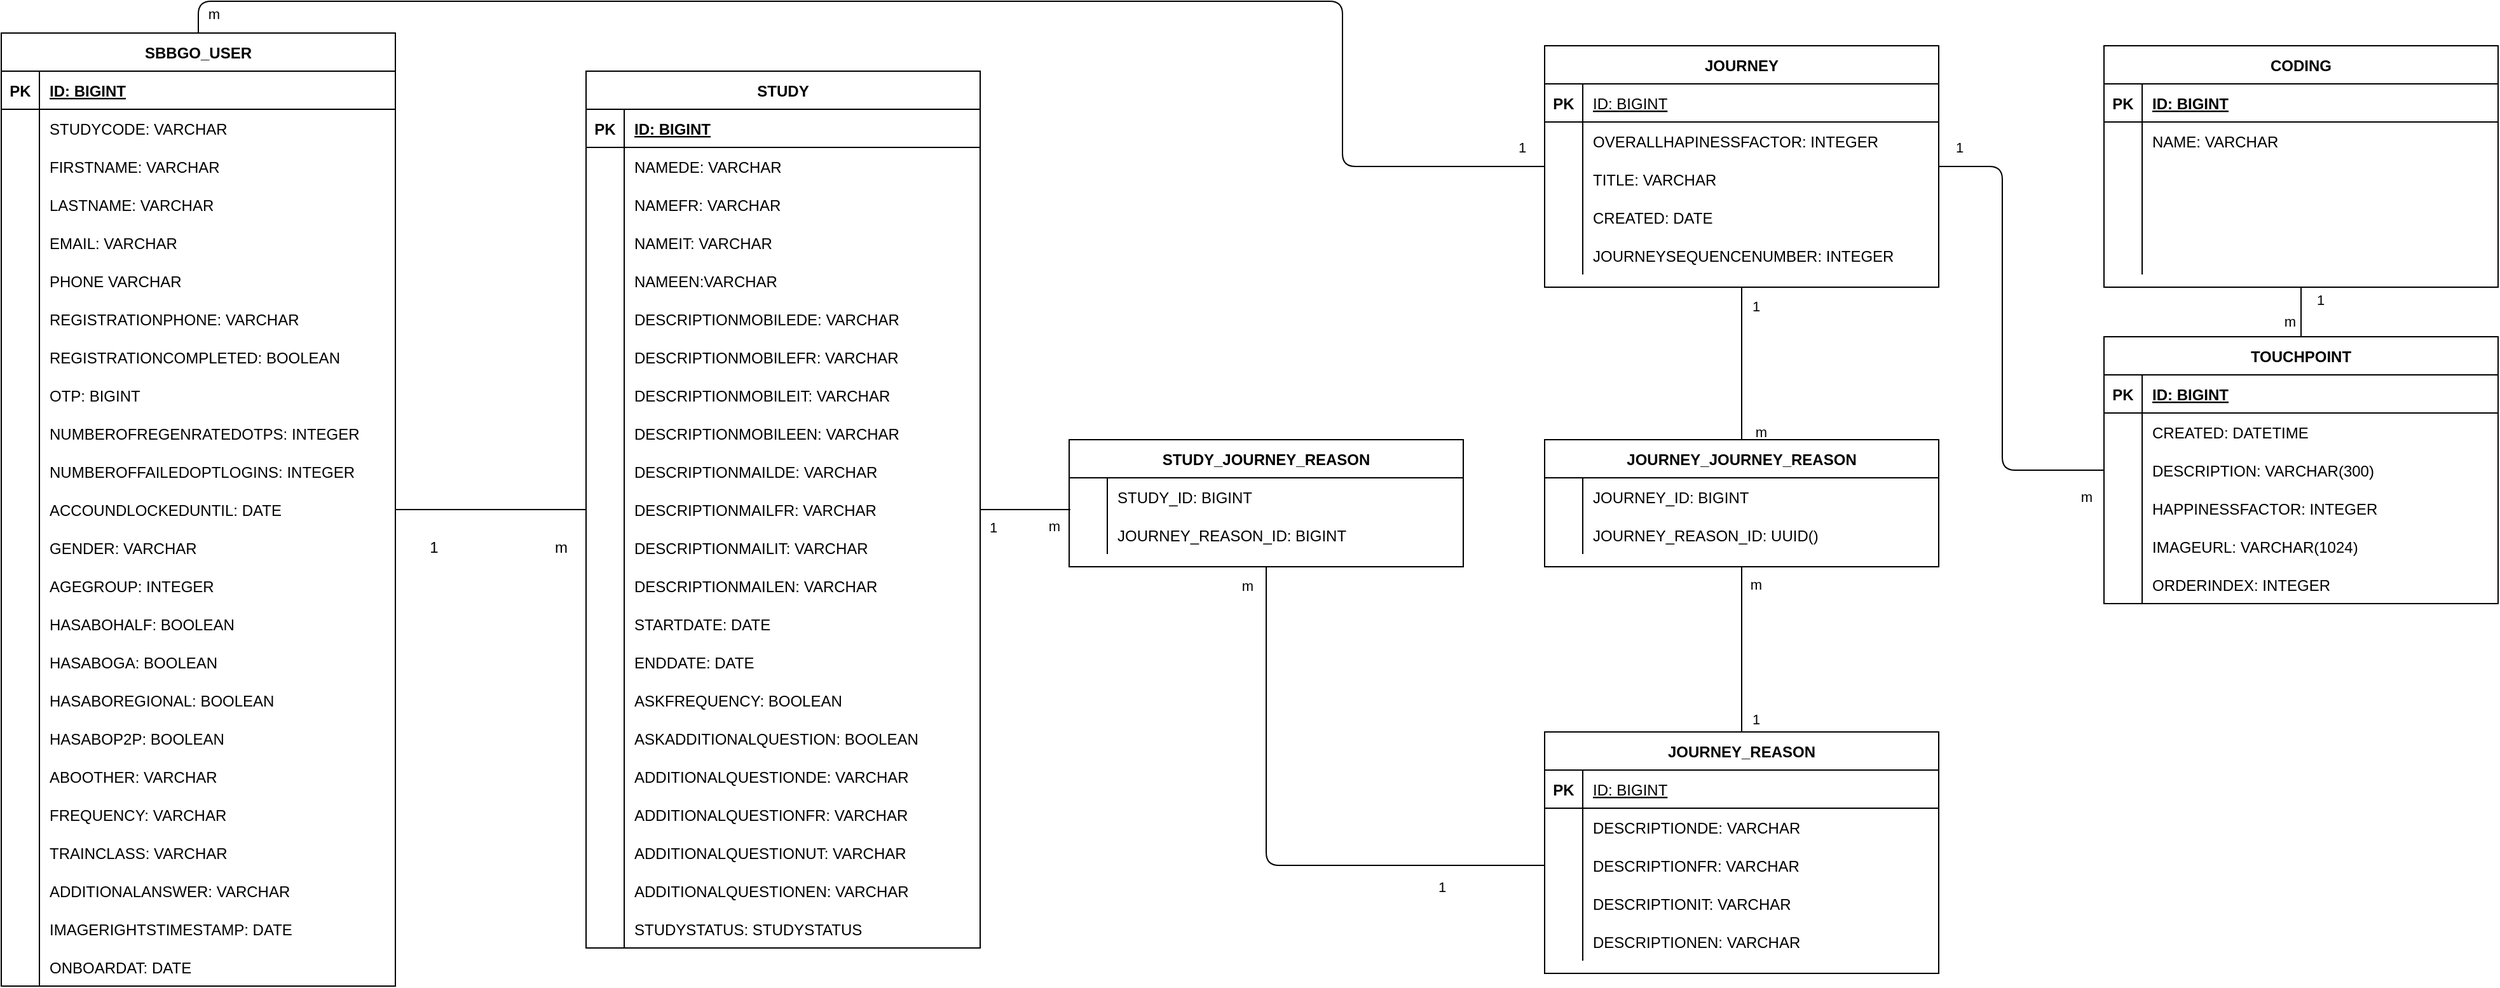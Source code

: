 <mxfile version="14.4.3" type="device"><diagram id="60DcNav3yomDK9ccuAif" name="Page-1"><mxGraphModel dx="2178" dy="960" grid="1" gridSize="10" guides="1" tooltips="1" connect="1" arrows="1" fold="1" page="1" pageScale="1" pageWidth="827" pageHeight="1169" math="0" shadow="0"><root><mxCell id="0"/><mxCell id="1" parent="0"/><mxCell id="af-Wl1zwTVVfpzeFqosM-290" style="edgeStyle=orthogonalEdgeStyle;rounded=1;orthogonalLoop=1;jettySize=auto;html=1;entryX=0.5;entryY=0;entryDx=0;entryDy=0;endArrow=none;endFill=0;" parent="1" source="af-Wl1zwTVVfpzeFqosM-2" target="af-Wl1zwTVVfpzeFqosM-82" edge="1"><mxGeometry relative="1" as="geometry"><Array as="points"><mxPoint x="255" y="710"/><mxPoint x="-645" y="710"/></Array></mxGeometry></mxCell><mxCell id="af-Wl1zwTVVfpzeFqosM-330" value="1" style="edgeLabel;html=1;align=center;verticalAlign=middle;resizable=0;points=[];" parent="af-Wl1zwTVVfpzeFqosM-290" vertex="1" connectable="0"><mxGeometry x="0.755" y="-3" relative="1" as="geometry"><mxPoint x="917" y="118" as="offset"/></mxGeometry></mxCell><mxCell id="af-Wl1zwTVVfpzeFqosM-331" value="m" style="edgeLabel;html=1;align=center;verticalAlign=middle;resizable=0;points=[];" parent="af-Wl1zwTVVfpzeFqosM-290" vertex="1" connectable="0"><mxGeometry x="0.261" y="-3" relative="1" as="geometry"><mxPoint x="-412" y="13" as="offset"/></mxGeometry></mxCell><mxCell id="af-Wl1zwTVVfpzeFqosM-291" style="edgeStyle=orthogonalEdgeStyle;rounded=1;orthogonalLoop=1;jettySize=auto;html=1;entryX=0;entryY=0.5;entryDx=0;entryDy=0;endArrow=none;endFill=0;" parent="1" source="af-Wl1zwTVVfpzeFqosM-2" target="af-Wl1zwTVVfpzeFqosM-70" edge="1"><mxGeometry relative="1" as="geometry"><Array as="points"><mxPoint x="774" y="840"/><mxPoint x="774" y="1079"/></Array></mxGeometry></mxCell><mxCell id="af-Wl1zwTVVfpzeFqosM-339" value="1" style="edgeLabel;html=1;align=center;verticalAlign=middle;resizable=0;points=[];" parent="af-Wl1zwTVVfpzeFqosM-291" vertex="1" connectable="0"><mxGeometry x="0.174" y="2" relative="1" as="geometry"><mxPoint x="-36" y="-181.67" as="offset"/></mxGeometry></mxCell><mxCell id="af-Wl1zwTVVfpzeFqosM-340" value="m" style="edgeLabel;html=1;align=center;verticalAlign=middle;resizable=0;points=[];" parent="af-Wl1zwTVVfpzeFqosM-291" vertex="1" connectable="0"><mxGeometry x="0.859" y="1" relative="1" as="geometry"><mxPoint x="11.67" y="22" as="offset"/></mxGeometry></mxCell><mxCell id="af-Wl1zwTVVfpzeFqosM-311" style="edgeStyle=orthogonalEdgeStyle;rounded=0;orthogonalLoop=1;jettySize=auto;html=1;endArrow=none;endFill=0;" parent="1" source="af-Wl1zwTVVfpzeFqosM-2" target="af-Wl1zwTVVfpzeFqosM-294" edge="1"><mxGeometry relative="1" as="geometry"/></mxCell><mxCell id="af-Wl1zwTVVfpzeFqosM-365" value="m" style="edgeLabel;html=1;align=center;verticalAlign=middle;resizable=0;points=[];" parent="af-Wl1zwTVVfpzeFqosM-311" vertex="1" connectable="0"><mxGeometry x="0.056" y="-2" relative="1" as="geometry"><mxPoint x="17" y="50.67" as="offset"/></mxGeometry></mxCell><mxCell id="af-Wl1zwTVVfpzeFqosM-367" value="1" style="edgeLabel;html=1;align=center;verticalAlign=middle;resizable=0;points=[];" parent="af-Wl1zwTVVfpzeFqosM-311" vertex="1" connectable="0"><mxGeometry x="-0.167" y="-2" relative="1" as="geometry"><mxPoint x="13" y="-35" as="offset"/></mxGeometry></mxCell><mxCell id="af-Wl1zwTVVfpzeFqosM-2" value="JOURNEY" style="shape=table;startSize=30;container=1;collapsible=1;childLayout=tableLayout;fixedRows=1;rowLines=0;fontStyle=1;align=center;resizeLast=1;" parent="1" vertex="1"><mxGeometry x="414" y="745" width="310" height="190" as="geometry"/></mxCell><mxCell id="af-Wl1zwTVVfpzeFqosM-3" value="" style="shape=partialRectangle;collapsible=0;dropTarget=0;pointerEvents=0;fillColor=none;top=0;left=0;bottom=1;right=0;points=[[0,0.5],[1,0.5]];portConstraint=eastwest;" parent="af-Wl1zwTVVfpzeFqosM-2" vertex="1"><mxGeometry y="30" width="310" height="30" as="geometry"/></mxCell><mxCell id="af-Wl1zwTVVfpzeFqosM-4" value="PK" style="shape=partialRectangle;connectable=0;fillColor=none;top=0;left=0;bottom=0;right=0;fontStyle=1;overflow=hidden;" parent="af-Wl1zwTVVfpzeFqosM-3" vertex="1"><mxGeometry width="30" height="30" as="geometry"/></mxCell><mxCell id="af-Wl1zwTVVfpzeFqosM-5" value="ID: BIGINT" style="shape=partialRectangle;connectable=0;fillColor=none;top=0;left=0;bottom=0;right=0;align=left;spacingLeft=6;fontStyle=4;overflow=hidden;" parent="af-Wl1zwTVVfpzeFqosM-3" vertex="1"><mxGeometry x="30" width="280" height="30" as="geometry"/></mxCell><mxCell id="af-Wl1zwTVVfpzeFqosM-6" value="" style="shape=partialRectangle;collapsible=0;dropTarget=0;pointerEvents=0;fillColor=none;top=0;left=0;bottom=0;right=0;points=[[0,0.5],[1,0.5]];portConstraint=eastwest;" parent="af-Wl1zwTVVfpzeFqosM-2" vertex="1"><mxGeometry y="60" width="310" height="30" as="geometry"/></mxCell><mxCell id="af-Wl1zwTVVfpzeFqosM-7" value="" style="shape=partialRectangle;connectable=0;fillColor=none;top=0;left=0;bottom=0;right=0;editable=1;overflow=hidden;" parent="af-Wl1zwTVVfpzeFqosM-6" vertex="1"><mxGeometry width="30" height="30" as="geometry"/></mxCell><mxCell id="af-Wl1zwTVVfpzeFqosM-8" value="OVERALLHAPINESSFACTOR: INTEGER" style="shape=partialRectangle;connectable=0;fillColor=none;top=0;left=0;bottom=0;right=0;align=left;spacingLeft=6;overflow=hidden;" parent="af-Wl1zwTVVfpzeFqosM-6" vertex="1"><mxGeometry x="30" width="280" height="30" as="geometry"/></mxCell><mxCell id="af-Wl1zwTVVfpzeFqosM-9" value="" style="shape=partialRectangle;collapsible=0;dropTarget=0;pointerEvents=0;fillColor=none;top=0;left=0;bottom=0;right=0;points=[[0,0.5],[1,0.5]];portConstraint=eastwest;" parent="af-Wl1zwTVVfpzeFqosM-2" vertex="1"><mxGeometry y="90" width="310" height="30" as="geometry"/></mxCell><mxCell id="af-Wl1zwTVVfpzeFqosM-10" value="" style="shape=partialRectangle;connectable=0;fillColor=none;top=0;left=0;bottom=0;right=0;editable=1;overflow=hidden;" parent="af-Wl1zwTVVfpzeFqosM-9" vertex="1"><mxGeometry width="30" height="30" as="geometry"/></mxCell><mxCell id="af-Wl1zwTVVfpzeFqosM-11" value="TITLE: VARCHAR" style="shape=partialRectangle;connectable=0;fillColor=none;top=0;left=0;bottom=0;right=0;align=left;spacingLeft=6;overflow=hidden;" parent="af-Wl1zwTVVfpzeFqosM-9" vertex="1"><mxGeometry x="30" width="280" height="30" as="geometry"/></mxCell><mxCell id="af-Wl1zwTVVfpzeFqosM-12" value="" style="shape=partialRectangle;collapsible=0;dropTarget=0;pointerEvents=0;fillColor=none;top=0;left=0;bottom=0;right=0;points=[[0,0.5],[1,0.5]];portConstraint=eastwest;" parent="af-Wl1zwTVVfpzeFqosM-2" vertex="1"><mxGeometry y="120" width="310" height="30" as="geometry"/></mxCell><mxCell id="af-Wl1zwTVVfpzeFqosM-13" value="" style="shape=partialRectangle;connectable=0;fillColor=none;top=0;left=0;bottom=0;right=0;editable=1;overflow=hidden;" parent="af-Wl1zwTVVfpzeFqosM-12" vertex="1"><mxGeometry width="30" height="30" as="geometry"/></mxCell><mxCell id="af-Wl1zwTVVfpzeFqosM-14" value="CREATED: DATE" style="shape=partialRectangle;connectable=0;fillColor=none;top=0;left=0;bottom=0;right=0;align=left;spacingLeft=6;overflow=hidden;" parent="af-Wl1zwTVVfpzeFqosM-12" vertex="1"><mxGeometry x="30" width="280" height="30" as="geometry"/></mxCell><mxCell id="af-Wl1zwTVVfpzeFqosM-17" value="" style="shape=partialRectangle;collapsible=0;dropTarget=0;pointerEvents=0;fillColor=none;top=0;left=0;bottom=0;right=0;points=[[0,0.5],[1,0.5]];portConstraint=eastwest;" parent="af-Wl1zwTVVfpzeFqosM-2" vertex="1"><mxGeometry y="150" width="310" height="30" as="geometry"/></mxCell><mxCell id="af-Wl1zwTVVfpzeFqosM-18" value="" style="shape=partialRectangle;connectable=0;fillColor=none;top=0;left=0;bottom=0;right=0;editable=1;overflow=hidden;" parent="af-Wl1zwTVVfpzeFqosM-17" vertex="1"><mxGeometry width="30" height="30" as="geometry"/></mxCell><mxCell id="af-Wl1zwTVVfpzeFqosM-19" value="JOURNEYSEQUENCENUMBER: INTEGER" style="shape=partialRectangle;connectable=0;fillColor=none;top=0;left=0;bottom=0;right=0;align=left;spacingLeft=6;overflow=hidden;" parent="af-Wl1zwTVVfpzeFqosM-17" vertex="1"><mxGeometry x="30" width="280" height="30" as="geometry"/></mxCell><mxCell id="af-Wl1zwTVVfpzeFqosM-20" value="CODING" style="shape=table;startSize=30;container=1;collapsible=1;childLayout=tableLayout;fixedRows=1;rowLines=0;fontStyle=1;align=center;resizeLast=1;" parent="1" vertex="1"><mxGeometry x="854" y="745" width="310" height="190" as="geometry"/></mxCell><mxCell id="af-Wl1zwTVVfpzeFqosM-21" value="" style="shape=partialRectangle;collapsible=0;dropTarget=0;pointerEvents=0;fillColor=none;top=0;left=0;bottom=1;right=0;points=[[0,0.5],[1,0.5]];portConstraint=eastwest;" parent="af-Wl1zwTVVfpzeFqosM-20" vertex="1"><mxGeometry y="30" width="310" height="30" as="geometry"/></mxCell><mxCell id="af-Wl1zwTVVfpzeFqosM-22" value="PK" style="shape=partialRectangle;connectable=0;fillColor=none;top=0;left=0;bottom=0;right=0;fontStyle=1;overflow=hidden;" parent="af-Wl1zwTVVfpzeFqosM-21" vertex="1"><mxGeometry width="30" height="30" as="geometry"/></mxCell><mxCell id="af-Wl1zwTVVfpzeFqosM-23" value="ID: BIGINT" style="shape=partialRectangle;connectable=0;fillColor=none;top=0;left=0;bottom=0;right=0;align=left;spacingLeft=6;fontStyle=5;overflow=hidden;" parent="af-Wl1zwTVVfpzeFqosM-21" vertex="1"><mxGeometry x="30" width="280" height="30" as="geometry"/></mxCell><mxCell id="af-Wl1zwTVVfpzeFqosM-24" value="" style="shape=partialRectangle;collapsible=0;dropTarget=0;pointerEvents=0;fillColor=none;top=0;left=0;bottom=0;right=0;points=[[0,0.5],[1,0.5]];portConstraint=eastwest;" parent="af-Wl1zwTVVfpzeFqosM-20" vertex="1"><mxGeometry y="60" width="310" height="30" as="geometry"/></mxCell><mxCell id="af-Wl1zwTVVfpzeFqosM-25" value="" style="shape=partialRectangle;connectable=0;fillColor=none;top=0;left=0;bottom=0;right=0;editable=1;overflow=hidden;" parent="af-Wl1zwTVVfpzeFqosM-24" vertex="1"><mxGeometry width="30" height="30" as="geometry"/></mxCell><mxCell id="af-Wl1zwTVVfpzeFqosM-26" value="NAME: VARCHAR" style="shape=partialRectangle;connectable=0;fillColor=none;top=0;left=0;bottom=0;right=0;align=left;spacingLeft=6;overflow=hidden;" parent="af-Wl1zwTVVfpzeFqosM-24" vertex="1"><mxGeometry x="30" width="280" height="30" as="geometry"/></mxCell><mxCell id="af-Wl1zwTVVfpzeFqosM-27" value="" style="shape=partialRectangle;collapsible=0;dropTarget=0;pointerEvents=0;fillColor=none;top=0;left=0;bottom=0;right=0;points=[[0,0.5],[1,0.5]];portConstraint=eastwest;" parent="af-Wl1zwTVVfpzeFqosM-20" vertex="1"><mxGeometry y="90" width="310" height="30" as="geometry"/></mxCell><mxCell id="af-Wl1zwTVVfpzeFqosM-28" value="" style="shape=partialRectangle;connectable=0;fillColor=none;top=0;left=0;bottom=0;right=0;editable=1;overflow=hidden;" parent="af-Wl1zwTVVfpzeFqosM-27" vertex="1"><mxGeometry width="30" height="30" as="geometry"/></mxCell><mxCell id="af-Wl1zwTVVfpzeFqosM-29" value="" style="shape=partialRectangle;connectable=0;fillColor=none;top=0;left=0;bottom=0;right=0;align=left;spacingLeft=6;overflow=hidden;" parent="af-Wl1zwTVVfpzeFqosM-27" vertex="1"><mxGeometry x="30" width="280" height="30" as="geometry"/></mxCell><mxCell id="af-Wl1zwTVVfpzeFqosM-30" value="" style="shape=partialRectangle;collapsible=0;dropTarget=0;pointerEvents=0;fillColor=none;top=0;left=0;bottom=0;right=0;points=[[0,0.5],[1,0.5]];portConstraint=eastwest;" parent="af-Wl1zwTVVfpzeFqosM-20" vertex="1"><mxGeometry y="120" width="310" height="30" as="geometry"/></mxCell><mxCell id="af-Wl1zwTVVfpzeFqosM-31" value="" style="shape=partialRectangle;connectable=0;fillColor=none;top=0;left=0;bottom=0;right=0;editable=1;overflow=hidden;" parent="af-Wl1zwTVVfpzeFqosM-30" vertex="1"><mxGeometry width="30" height="30" as="geometry"/></mxCell><mxCell id="af-Wl1zwTVVfpzeFqosM-32" value="" style="shape=partialRectangle;connectable=0;fillColor=none;top=0;left=0;bottom=0;right=0;align=left;spacingLeft=6;overflow=hidden;" parent="af-Wl1zwTVVfpzeFqosM-30" vertex="1"><mxGeometry x="30" width="280" height="30" as="geometry"/></mxCell><mxCell id="af-Wl1zwTVVfpzeFqosM-33" value="" style="shape=partialRectangle;collapsible=0;dropTarget=0;pointerEvents=0;fillColor=none;top=0;left=0;bottom=0;right=0;points=[[0,0.5],[1,0.5]];portConstraint=eastwest;" parent="af-Wl1zwTVVfpzeFqosM-20" vertex="1"><mxGeometry y="150" width="310" height="30" as="geometry"/></mxCell><mxCell id="af-Wl1zwTVVfpzeFqosM-34" value="" style="shape=partialRectangle;connectable=0;fillColor=none;top=0;left=0;bottom=0;right=0;editable=1;overflow=hidden;" parent="af-Wl1zwTVVfpzeFqosM-33" vertex="1"><mxGeometry width="30" height="30" as="geometry"/></mxCell><mxCell id="af-Wl1zwTVVfpzeFqosM-35" value="" style="shape=partialRectangle;connectable=0;fillColor=none;top=0;left=0;bottom=0;right=0;align=left;spacingLeft=6;overflow=hidden;" parent="af-Wl1zwTVVfpzeFqosM-33" vertex="1"><mxGeometry x="30" width="280" height="30" as="geometry"/></mxCell><mxCell id="af-Wl1zwTVVfpzeFqosM-36" value="JOURNEY_REASON" style="shape=table;startSize=30;container=1;collapsible=1;childLayout=tableLayout;fixedRows=1;rowLines=0;fontStyle=1;align=center;resizeLast=1;" parent="1" vertex="1"><mxGeometry x="414" y="1285" width="310" height="190" as="geometry"/></mxCell><mxCell id="af-Wl1zwTVVfpzeFqosM-37" value="" style="shape=partialRectangle;collapsible=0;dropTarget=0;pointerEvents=0;fillColor=none;top=0;left=0;bottom=1;right=0;points=[[0,0.5],[1,0.5]];portConstraint=eastwest;" parent="af-Wl1zwTVVfpzeFqosM-36" vertex="1"><mxGeometry y="30" width="310" height="30" as="geometry"/></mxCell><mxCell id="af-Wl1zwTVVfpzeFqosM-38" value="PK" style="shape=partialRectangle;connectable=0;fillColor=none;top=0;left=0;bottom=0;right=0;fontStyle=1;overflow=hidden;" parent="af-Wl1zwTVVfpzeFqosM-37" vertex="1"><mxGeometry width="30" height="30" as="geometry"/></mxCell><mxCell id="af-Wl1zwTVVfpzeFqosM-39" value="ID: BIGINT" style="shape=partialRectangle;connectable=0;fillColor=none;top=0;left=0;bottom=0;right=0;align=left;spacingLeft=6;fontStyle=4;overflow=hidden;" parent="af-Wl1zwTVVfpzeFqosM-37" vertex="1"><mxGeometry x="30" width="280" height="30" as="geometry"/></mxCell><mxCell id="af-Wl1zwTVVfpzeFqosM-40" value="" style="shape=partialRectangle;collapsible=0;dropTarget=0;pointerEvents=0;fillColor=none;top=0;left=0;bottom=0;right=0;points=[[0,0.5],[1,0.5]];portConstraint=eastwest;" parent="af-Wl1zwTVVfpzeFqosM-36" vertex="1"><mxGeometry y="60" width="310" height="30" as="geometry"/></mxCell><mxCell id="af-Wl1zwTVVfpzeFqosM-41" value="" style="shape=partialRectangle;connectable=0;fillColor=none;top=0;left=0;bottom=0;right=0;editable=1;overflow=hidden;" parent="af-Wl1zwTVVfpzeFqosM-40" vertex="1"><mxGeometry width="30" height="30" as="geometry"/></mxCell><mxCell id="af-Wl1zwTVVfpzeFqosM-42" value="DESCRIPTIONDE: VARCHAR" style="shape=partialRectangle;connectable=0;fillColor=none;top=0;left=0;bottom=0;right=0;align=left;spacingLeft=6;overflow=hidden;" parent="af-Wl1zwTVVfpzeFqosM-40" vertex="1"><mxGeometry x="30" width="280" height="30" as="geometry"/></mxCell><mxCell id="af-Wl1zwTVVfpzeFqosM-43" value="" style="shape=partialRectangle;collapsible=0;dropTarget=0;pointerEvents=0;fillColor=none;top=0;left=0;bottom=0;right=0;points=[[0,0.5],[1,0.5]];portConstraint=eastwest;" parent="af-Wl1zwTVVfpzeFqosM-36" vertex="1"><mxGeometry y="90" width="310" height="30" as="geometry"/></mxCell><mxCell id="af-Wl1zwTVVfpzeFqosM-44" value="" style="shape=partialRectangle;connectable=0;fillColor=none;top=0;left=0;bottom=0;right=0;editable=1;overflow=hidden;" parent="af-Wl1zwTVVfpzeFqosM-43" vertex="1"><mxGeometry width="30" height="30" as="geometry"/></mxCell><mxCell id="af-Wl1zwTVVfpzeFqosM-45" value="DESCRIPTIONFR: VARCHAR" style="shape=partialRectangle;connectable=0;fillColor=none;top=0;left=0;bottom=0;right=0;align=left;spacingLeft=6;overflow=hidden;" parent="af-Wl1zwTVVfpzeFqosM-43" vertex="1"><mxGeometry x="30" width="280" height="30" as="geometry"/></mxCell><mxCell id="af-Wl1zwTVVfpzeFqosM-46" value="" style="shape=partialRectangle;collapsible=0;dropTarget=0;pointerEvents=0;fillColor=none;top=0;left=0;bottom=0;right=0;points=[[0,0.5],[1,0.5]];portConstraint=eastwest;" parent="af-Wl1zwTVVfpzeFqosM-36" vertex="1"><mxGeometry y="120" width="310" height="30" as="geometry"/></mxCell><mxCell id="af-Wl1zwTVVfpzeFqosM-47" value="" style="shape=partialRectangle;connectable=0;fillColor=none;top=0;left=0;bottom=0;right=0;editable=1;overflow=hidden;" parent="af-Wl1zwTVVfpzeFqosM-46" vertex="1"><mxGeometry width="30" height="30" as="geometry"/></mxCell><mxCell id="af-Wl1zwTVVfpzeFqosM-48" value="DESCRIPTIONIT: VARCHAR" style="shape=partialRectangle;connectable=0;fillColor=none;top=0;left=0;bottom=0;right=0;align=left;spacingLeft=6;overflow=hidden;" parent="af-Wl1zwTVVfpzeFqosM-46" vertex="1"><mxGeometry x="30" width="280" height="30" as="geometry"/></mxCell><mxCell id="af-Wl1zwTVVfpzeFqosM-49" value="" style="shape=partialRectangle;collapsible=0;dropTarget=0;pointerEvents=0;fillColor=none;top=0;left=0;bottom=0;right=0;points=[[0,0.5],[1,0.5]];portConstraint=eastwest;" parent="af-Wl1zwTVVfpzeFqosM-36" vertex="1"><mxGeometry y="150" width="310" height="30" as="geometry"/></mxCell><mxCell id="af-Wl1zwTVVfpzeFqosM-50" value="" style="shape=partialRectangle;connectable=0;fillColor=none;top=0;left=0;bottom=0;right=0;editable=1;overflow=hidden;" parent="af-Wl1zwTVVfpzeFqosM-49" vertex="1"><mxGeometry width="30" height="30" as="geometry"/></mxCell><mxCell id="af-Wl1zwTVVfpzeFqosM-51" value="DESCRIPTIONEN: VARCHAR" style="shape=partialRectangle;connectable=0;fillColor=none;top=0;left=0;bottom=0;right=0;align=left;spacingLeft=6;overflow=hidden;" parent="af-Wl1zwTVVfpzeFqosM-49" vertex="1"><mxGeometry x="30" width="280" height="30" as="geometry"/></mxCell><mxCell id="af-Wl1zwTVVfpzeFqosM-314" style="edgeStyle=orthogonalEdgeStyle;rounded=0;orthogonalLoop=1;jettySize=auto;html=1;entryX=0.5;entryY=1;entryDx=0;entryDy=0;endArrow=none;endFill=0;" parent="1" source="af-Wl1zwTVVfpzeFqosM-53" target="af-Wl1zwTVVfpzeFqosM-20" edge="1"><mxGeometry relative="1" as="geometry"/></mxCell><mxCell id="af-Wl1zwTVVfpzeFqosM-361" value="1" style="edgeLabel;html=1;align=center;verticalAlign=middle;resizable=0;points=[];" parent="af-Wl1zwTVVfpzeFqosM-314" vertex="1" connectable="0"><mxGeometry x="0.35" y="1" relative="1" as="geometry"><mxPoint x="16" y="-3.5" as="offset"/></mxGeometry></mxCell><mxCell id="af-Wl1zwTVVfpzeFqosM-362" value="m" style="edgeLabel;html=1;align=center;verticalAlign=middle;resizable=0;points=[];" parent="af-Wl1zwTVVfpzeFqosM-314" vertex="1" connectable="0"><mxGeometry x="-0.398" relative="1" as="geometry"><mxPoint x="-9" as="offset"/></mxGeometry></mxCell><mxCell id="af-Wl1zwTVVfpzeFqosM-53" value="TOUCHPOINT" style="shape=table;startSize=30;container=1;collapsible=1;childLayout=tableLayout;fixedRows=1;rowLines=0;fontStyle=1;align=center;resizeLast=1;" parent="1" vertex="1"><mxGeometry x="854" y="974" width="310" height="210" as="geometry"/></mxCell><mxCell id="af-Wl1zwTVVfpzeFqosM-54" value="" style="shape=partialRectangle;collapsible=0;dropTarget=0;pointerEvents=0;fillColor=none;top=0;left=0;bottom=1;right=0;points=[[0,0.5],[1,0.5]];portConstraint=eastwest;" parent="af-Wl1zwTVVfpzeFqosM-53" vertex="1"><mxGeometry y="30" width="310" height="30" as="geometry"/></mxCell><mxCell id="af-Wl1zwTVVfpzeFqosM-55" value="PK" style="shape=partialRectangle;connectable=0;fillColor=none;top=0;left=0;bottom=0;right=0;fontStyle=1;overflow=hidden;" parent="af-Wl1zwTVVfpzeFqosM-54" vertex="1"><mxGeometry width="30" height="30" as="geometry"/></mxCell><mxCell id="af-Wl1zwTVVfpzeFqosM-56" value="ID: BIGINT" style="shape=partialRectangle;connectable=0;fillColor=none;top=0;left=0;bottom=0;right=0;align=left;spacingLeft=6;fontStyle=5;overflow=hidden;" parent="af-Wl1zwTVVfpzeFqosM-54" vertex="1"><mxGeometry x="30" width="280" height="30" as="geometry"/></mxCell><mxCell id="af-Wl1zwTVVfpzeFqosM-57" value="" style="shape=partialRectangle;collapsible=0;dropTarget=0;pointerEvents=0;fillColor=none;top=0;left=0;bottom=0;right=0;points=[[0,0.5],[1,0.5]];portConstraint=eastwest;" parent="af-Wl1zwTVVfpzeFqosM-53" vertex="1"><mxGeometry y="60" width="310" height="30" as="geometry"/></mxCell><mxCell id="af-Wl1zwTVVfpzeFqosM-58" value="" style="shape=partialRectangle;connectable=0;fillColor=none;top=0;left=0;bottom=0;right=0;editable=1;overflow=hidden;" parent="af-Wl1zwTVVfpzeFqosM-57" vertex="1"><mxGeometry width="30" height="30" as="geometry"/></mxCell><mxCell id="af-Wl1zwTVVfpzeFqosM-59" value="CREATED: DATETIME" style="shape=partialRectangle;connectable=0;fillColor=none;top=0;left=0;bottom=0;right=0;align=left;spacingLeft=6;overflow=hidden;" parent="af-Wl1zwTVVfpzeFqosM-57" vertex="1"><mxGeometry x="30" width="280" height="30" as="geometry"/></mxCell><mxCell id="af-Wl1zwTVVfpzeFqosM-70" value="" style="shape=partialRectangle;collapsible=0;dropTarget=0;pointerEvents=0;fillColor=none;top=0;left=0;bottom=0;right=0;points=[[0,0.5],[1,0.5]];portConstraint=eastwest;" parent="af-Wl1zwTVVfpzeFqosM-53" vertex="1"><mxGeometry y="90" width="310" height="30" as="geometry"/></mxCell><mxCell id="af-Wl1zwTVVfpzeFqosM-71" value="" style="shape=partialRectangle;connectable=0;fillColor=none;top=0;left=0;bottom=0;right=0;editable=1;overflow=hidden;" parent="af-Wl1zwTVVfpzeFqosM-70" vertex="1"><mxGeometry width="30" height="30" as="geometry"/></mxCell><mxCell id="af-Wl1zwTVVfpzeFqosM-72" value="DESCRIPTION: VARCHAR(300)" style="shape=partialRectangle;connectable=0;fillColor=none;top=0;left=0;bottom=0;right=0;align=left;spacingLeft=6;overflow=hidden;" parent="af-Wl1zwTVVfpzeFqosM-70" vertex="1"><mxGeometry x="30" width="280" height="30" as="geometry"/></mxCell><mxCell id="af-Wl1zwTVVfpzeFqosM-73" value="" style="shape=partialRectangle;collapsible=0;dropTarget=0;pointerEvents=0;fillColor=none;top=0;left=0;bottom=0;right=0;points=[[0,0.5],[1,0.5]];portConstraint=eastwest;" parent="af-Wl1zwTVVfpzeFqosM-53" vertex="1"><mxGeometry y="120" width="310" height="30" as="geometry"/></mxCell><mxCell id="af-Wl1zwTVVfpzeFqosM-74" value="" style="shape=partialRectangle;connectable=0;fillColor=none;top=0;left=0;bottom=0;right=0;editable=1;overflow=hidden;" parent="af-Wl1zwTVVfpzeFqosM-73" vertex="1"><mxGeometry width="30" height="30" as="geometry"/></mxCell><mxCell id="af-Wl1zwTVVfpzeFqosM-75" value="HAPPINESSFACTOR: INTEGER" style="shape=partialRectangle;connectable=0;fillColor=none;top=0;left=0;bottom=0;right=0;align=left;spacingLeft=6;overflow=hidden;" parent="af-Wl1zwTVVfpzeFqosM-73" vertex="1"><mxGeometry x="30" width="280" height="30" as="geometry"/></mxCell><mxCell id="af-Wl1zwTVVfpzeFqosM-76" value="" style="shape=partialRectangle;collapsible=0;dropTarget=0;pointerEvents=0;fillColor=none;top=0;left=0;bottom=0;right=0;points=[[0,0.5],[1,0.5]];portConstraint=eastwest;" parent="af-Wl1zwTVVfpzeFqosM-53" vertex="1"><mxGeometry y="150" width="310" height="30" as="geometry"/></mxCell><mxCell id="af-Wl1zwTVVfpzeFqosM-77" value="" style="shape=partialRectangle;connectable=0;fillColor=none;top=0;left=0;bottom=0;right=0;editable=1;overflow=hidden;" parent="af-Wl1zwTVVfpzeFqosM-76" vertex="1"><mxGeometry width="30" height="30" as="geometry"/></mxCell><mxCell id="af-Wl1zwTVVfpzeFqosM-78" value="IMAGEURL: VARCHAR(1024)" style="shape=partialRectangle;connectable=0;fillColor=none;top=0;left=0;bottom=0;right=0;align=left;spacingLeft=6;overflow=hidden;" parent="af-Wl1zwTVVfpzeFqosM-76" vertex="1"><mxGeometry x="30" width="280" height="30" as="geometry"/></mxCell><mxCell id="af-Wl1zwTVVfpzeFqosM-79" value="" style="shape=partialRectangle;collapsible=0;dropTarget=0;pointerEvents=0;fillColor=none;top=0;left=0;bottom=0;right=0;points=[[0,0.5],[1,0.5]];portConstraint=eastwest;" parent="af-Wl1zwTVVfpzeFqosM-53" vertex="1"><mxGeometry y="180" width="310" height="30" as="geometry"/></mxCell><mxCell id="af-Wl1zwTVVfpzeFqosM-80" value="" style="shape=partialRectangle;connectable=0;fillColor=none;top=0;left=0;bottom=0;right=0;editable=1;overflow=hidden;" parent="af-Wl1zwTVVfpzeFqosM-79" vertex="1"><mxGeometry width="30" height="30" as="geometry"/></mxCell><mxCell id="af-Wl1zwTVVfpzeFqosM-81" value="ORDERINDEX: INTEGER" style="shape=partialRectangle;connectable=0;fillColor=none;top=0;left=0;bottom=0;right=0;align=left;spacingLeft=6;overflow=hidden;" parent="af-Wl1zwTVVfpzeFqosM-79" vertex="1"><mxGeometry x="30" width="280" height="30" as="geometry"/></mxCell><mxCell id="af-Wl1zwTVVfpzeFqosM-315" style="edgeStyle=orthogonalEdgeStyle;rounded=1;orthogonalLoop=1;jettySize=auto;html=1;endArrow=none;endFill=0;" parent="1" source="af-Wl1zwTVVfpzeFqosM-82" target="af-Wl1zwTVVfpzeFqosM-186" edge="1"><mxGeometry relative="1" as="geometry"/></mxCell><mxCell id="af-Wl1zwTVVfpzeFqosM-82" value="SBBGO_USER" style="shape=table;startSize=30;container=1;collapsible=1;childLayout=tableLayout;fixedRows=1;rowLines=0;fontStyle=1;align=center;resizeLast=1;" parent="1" vertex="1"><mxGeometry x="-800" y="735" width="310" height="750" as="geometry"/></mxCell><mxCell id="af-Wl1zwTVVfpzeFqosM-83" value="" style="shape=partialRectangle;collapsible=0;dropTarget=0;pointerEvents=0;fillColor=none;top=0;left=0;bottom=1;right=0;points=[[0,0.5],[1,0.5]];portConstraint=eastwest;" parent="af-Wl1zwTVVfpzeFqosM-82" vertex="1"><mxGeometry y="30" width="310" height="30" as="geometry"/></mxCell><mxCell id="af-Wl1zwTVVfpzeFqosM-84" value="PK" style="shape=partialRectangle;connectable=0;fillColor=none;top=0;left=0;bottom=0;right=0;fontStyle=1;overflow=hidden;" parent="af-Wl1zwTVVfpzeFqosM-83" vertex="1"><mxGeometry width="30" height="30" as="geometry"/></mxCell><mxCell id="af-Wl1zwTVVfpzeFqosM-85" value="ID: BIGINT" style="shape=partialRectangle;connectable=0;fillColor=none;top=0;left=0;bottom=0;right=0;align=left;spacingLeft=6;fontStyle=5;overflow=hidden;" parent="af-Wl1zwTVVfpzeFqosM-83" vertex="1"><mxGeometry x="30" width="280" height="30" as="geometry"/></mxCell><mxCell id="af-Wl1zwTVVfpzeFqosM-86" value="" style="shape=partialRectangle;collapsible=0;dropTarget=0;pointerEvents=0;fillColor=none;top=0;left=0;bottom=0;right=0;points=[[0,0.5],[1,0.5]];portConstraint=eastwest;" parent="af-Wl1zwTVVfpzeFqosM-82" vertex="1"><mxGeometry y="60" width="310" height="30" as="geometry"/></mxCell><mxCell id="af-Wl1zwTVVfpzeFqosM-87" value="" style="shape=partialRectangle;connectable=0;fillColor=none;top=0;left=0;bottom=0;right=0;editable=1;overflow=hidden;" parent="af-Wl1zwTVVfpzeFqosM-86" vertex="1"><mxGeometry width="30" height="30" as="geometry"/></mxCell><mxCell id="af-Wl1zwTVVfpzeFqosM-88" value="STUDYCODE: VARCHAR" style="shape=partialRectangle;connectable=0;fillColor=none;top=0;left=0;bottom=0;right=0;align=left;spacingLeft=6;overflow=hidden;" parent="af-Wl1zwTVVfpzeFqosM-86" vertex="1"><mxGeometry x="30" width="280" height="30" as="geometry"/></mxCell><mxCell id="af-Wl1zwTVVfpzeFqosM-107" value="" style="shape=partialRectangle;collapsible=0;dropTarget=0;pointerEvents=0;fillColor=none;top=0;left=0;bottom=0;right=0;points=[[0,0.5],[1,0.5]];portConstraint=eastwest;" parent="af-Wl1zwTVVfpzeFqosM-82" vertex="1"><mxGeometry y="90" width="310" height="30" as="geometry"/></mxCell><mxCell id="af-Wl1zwTVVfpzeFqosM-108" value="" style="shape=partialRectangle;connectable=0;fillColor=none;top=0;left=0;bottom=0;right=0;editable=1;overflow=hidden;" parent="af-Wl1zwTVVfpzeFqosM-107" vertex="1"><mxGeometry width="30" height="30" as="geometry"/></mxCell><mxCell id="af-Wl1zwTVVfpzeFqosM-109" value="FIRSTNAME: VARCHAR" style="shape=partialRectangle;connectable=0;fillColor=none;top=0;left=0;bottom=0;right=0;align=left;spacingLeft=6;overflow=hidden;" parent="af-Wl1zwTVVfpzeFqosM-107" vertex="1"><mxGeometry x="30" width="280" height="30" as="geometry"/></mxCell><mxCell id="af-Wl1zwTVVfpzeFqosM-104" value="" style="shape=partialRectangle;collapsible=0;dropTarget=0;pointerEvents=0;fillColor=none;top=0;left=0;bottom=0;right=0;points=[[0,0.5],[1,0.5]];portConstraint=eastwest;" parent="af-Wl1zwTVVfpzeFqosM-82" vertex="1"><mxGeometry y="120" width="310" height="30" as="geometry"/></mxCell><mxCell id="af-Wl1zwTVVfpzeFqosM-105" value="" style="shape=partialRectangle;connectable=0;fillColor=none;top=0;left=0;bottom=0;right=0;editable=1;overflow=hidden;" parent="af-Wl1zwTVVfpzeFqosM-104" vertex="1"><mxGeometry width="30" height="30" as="geometry"/></mxCell><mxCell id="af-Wl1zwTVVfpzeFqosM-106" value="LASTNAME: VARCHAR" style="shape=partialRectangle;connectable=0;fillColor=none;top=0;left=0;bottom=0;right=0;align=left;spacingLeft=6;overflow=hidden;" parent="af-Wl1zwTVVfpzeFqosM-104" vertex="1"><mxGeometry x="30" width="280" height="30" as="geometry"/></mxCell><mxCell id="af-Wl1zwTVVfpzeFqosM-89" value="" style="shape=partialRectangle;collapsible=0;dropTarget=0;pointerEvents=0;fillColor=none;top=0;left=0;bottom=0;right=0;points=[[0,0.5],[1,0.5]];portConstraint=eastwest;" parent="af-Wl1zwTVVfpzeFqosM-82" vertex="1"><mxGeometry y="150" width="310" height="30" as="geometry"/></mxCell><mxCell id="af-Wl1zwTVVfpzeFqosM-90" value="" style="shape=partialRectangle;connectable=0;fillColor=none;top=0;left=0;bottom=0;right=0;editable=1;overflow=hidden;" parent="af-Wl1zwTVVfpzeFqosM-89" vertex="1"><mxGeometry width="30" height="30" as="geometry"/></mxCell><mxCell id="af-Wl1zwTVVfpzeFqosM-91" value="EMAIL: VARCHAR" style="shape=partialRectangle;connectable=0;fillColor=none;top=0;left=0;bottom=0;right=0;align=left;spacingLeft=6;overflow=hidden;" parent="af-Wl1zwTVVfpzeFqosM-89" vertex="1"><mxGeometry x="30" width="280" height="30" as="geometry"/></mxCell><mxCell id="af-Wl1zwTVVfpzeFqosM-92" value="" style="shape=partialRectangle;collapsible=0;dropTarget=0;pointerEvents=0;fillColor=none;top=0;left=0;bottom=0;right=0;points=[[0,0.5],[1,0.5]];portConstraint=eastwest;" parent="af-Wl1zwTVVfpzeFqosM-82" vertex="1"><mxGeometry y="180" width="310" height="30" as="geometry"/></mxCell><mxCell id="af-Wl1zwTVVfpzeFqosM-93" value="" style="shape=partialRectangle;connectable=0;fillColor=none;top=0;left=0;bottom=0;right=0;editable=1;overflow=hidden;" parent="af-Wl1zwTVVfpzeFqosM-92" vertex="1"><mxGeometry width="30" height="30" as="geometry"/></mxCell><mxCell id="af-Wl1zwTVVfpzeFqosM-94" value="PHONE VARCHAR" style="shape=partialRectangle;connectable=0;fillColor=none;top=0;left=0;bottom=0;right=0;align=left;spacingLeft=6;overflow=hidden;" parent="af-Wl1zwTVVfpzeFqosM-92" vertex="1"><mxGeometry x="30" width="280" height="30" as="geometry"/></mxCell><mxCell id="af-Wl1zwTVVfpzeFqosM-95" value="" style="shape=partialRectangle;collapsible=0;dropTarget=0;pointerEvents=0;fillColor=none;top=0;left=0;bottom=0;right=0;points=[[0,0.5],[1,0.5]];portConstraint=eastwest;" parent="af-Wl1zwTVVfpzeFqosM-82" vertex="1"><mxGeometry y="210" width="310" height="30" as="geometry"/></mxCell><mxCell id="af-Wl1zwTVVfpzeFqosM-96" value="" style="shape=partialRectangle;connectable=0;fillColor=none;top=0;left=0;bottom=0;right=0;editable=1;overflow=hidden;" parent="af-Wl1zwTVVfpzeFqosM-95" vertex="1"><mxGeometry width="30" height="30" as="geometry"/></mxCell><mxCell id="af-Wl1zwTVVfpzeFqosM-97" value="REGISTRATIONPHONE: VARCHAR" style="shape=partialRectangle;connectable=0;fillColor=none;top=0;left=0;bottom=0;right=0;align=left;spacingLeft=6;overflow=hidden;" parent="af-Wl1zwTVVfpzeFqosM-95" vertex="1"><mxGeometry x="30" width="280" height="30" as="geometry"/></mxCell><mxCell id="af-Wl1zwTVVfpzeFqosM-98" value="" style="shape=partialRectangle;collapsible=0;dropTarget=0;pointerEvents=0;fillColor=none;top=0;left=0;bottom=0;right=0;points=[[0,0.5],[1,0.5]];portConstraint=eastwest;" parent="af-Wl1zwTVVfpzeFqosM-82" vertex="1"><mxGeometry y="240" width="310" height="30" as="geometry"/></mxCell><mxCell id="af-Wl1zwTVVfpzeFqosM-99" value="" style="shape=partialRectangle;connectable=0;fillColor=none;top=0;left=0;bottom=0;right=0;editable=1;overflow=hidden;" parent="af-Wl1zwTVVfpzeFqosM-98" vertex="1"><mxGeometry width="30" height="30" as="geometry"/></mxCell><mxCell id="af-Wl1zwTVVfpzeFqosM-100" value="REGISTRATIONCOMPLETED: BOOLEAN" style="shape=partialRectangle;connectable=0;fillColor=none;top=0;left=0;bottom=0;right=0;align=left;spacingLeft=6;overflow=hidden;" parent="af-Wl1zwTVVfpzeFqosM-98" vertex="1"><mxGeometry x="30" width="280" height="30" as="geometry"/></mxCell><mxCell id="af-Wl1zwTVVfpzeFqosM-101" value="" style="shape=partialRectangle;collapsible=0;dropTarget=0;pointerEvents=0;fillColor=none;top=0;left=0;bottom=0;right=0;points=[[0,0.5],[1,0.5]];portConstraint=eastwest;" parent="af-Wl1zwTVVfpzeFqosM-82" vertex="1"><mxGeometry y="270" width="310" height="30" as="geometry"/></mxCell><mxCell id="af-Wl1zwTVVfpzeFqosM-102" value="" style="shape=partialRectangle;connectable=0;fillColor=none;top=0;left=0;bottom=0;right=0;editable=1;overflow=hidden;" parent="af-Wl1zwTVVfpzeFqosM-101" vertex="1"><mxGeometry width="30" height="30" as="geometry"/></mxCell><mxCell id="af-Wl1zwTVVfpzeFqosM-103" value="OTP: BIGINT" style="shape=partialRectangle;connectable=0;fillColor=none;top=0;left=0;bottom=0;right=0;align=left;spacingLeft=6;overflow=hidden;" parent="af-Wl1zwTVVfpzeFqosM-101" vertex="1"><mxGeometry x="30" width="280" height="30" as="geometry"/></mxCell><mxCell id="af-Wl1zwTVVfpzeFqosM-125" value="" style="shape=partialRectangle;collapsible=0;dropTarget=0;pointerEvents=0;fillColor=none;top=0;left=0;bottom=0;right=0;points=[[0,0.5],[1,0.5]];portConstraint=eastwest;" parent="af-Wl1zwTVVfpzeFqosM-82" vertex="1"><mxGeometry y="300" width="310" height="30" as="geometry"/></mxCell><mxCell id="af-Wl1zwTVVfpzeFqosM-126" value="" style="shape=partialRectangle;connectable=0;fillColor=none;top=0;left=0;bottom=0;right=0;editable=1;overflow=hidden;" parent="af-Wl1zwTVVfpzeFqosM-125" vertex="1"><mxGeometry width="30" height="30" as="geometry"/></mxCell><mxCell id="af-Wl1zwTVVfpzeFqosM-127" value="NUMBEROFREGENRATEDOTPS: INTEGER" style="shape=partialRectangle;connectable=0;fillColor=none;top=0;left=0;bottom=0;right=0;align=left;spacingLeft=6;overflow=hidden;" parent="af-Wl1zwTVVfpzeFqosM-125" vertex="1"><mxGeometry x="30" width="280" height="30" as="geometry"/></mxCell><mxCell id="af-Wl1zwTVVfpzeFqosM-122" value="" style="shape=partialRectangle;collapsible=0;dropTarget=0;pointerEvents=0;fillColor=none;top=0;left=0;bottom=0;right=0;points=[[0,0.5],[1,0.5]];portConstraint=eastwest;" parent="af-Wl1zwTVVfpzeFqosM-82" vertex="1"><mxGeometry y="330" width="310" height="30" as="geometry"/></mxCell><mxCell id="af-Wl1zwTVVfpzeFqosM-123" value="" style="shape=partialRectangle;connectable=0;fillColor=none;top=0;left=0;bottom=0;right=0;editable=1;overflow=hidden;" parent="af-Wl1zwTVVfpzeFqosM-122" vertex="1"><mxGeometry width="30" height="30" as="geometry"/></mxCell><mxCell id="af-Wl1zwTVVfpzeFqosM-124" value="NUMBEROFFAILEDOPTLOGINS: INTEGER" style="shape=partialRectangle;connectable=0;fillColor=none;top=0;left=0;bottom=0;right=0;align=left;spacingLeft=6;overflow=hidden;" parent="af-Wl1zwTVVfpzeFqosM-122" vertex="1"><mxGeometry x="30" width="280" height="30" as="geometry"/></mxCell><mxCell id="af-Wl1zwTVVfpzeFqosM-119" value="" style="shape=partialRectangle;collapsible=0;dropTarget=0;pointerEvents=0;fillColor=none;top=0;left=0;bottom=0;right=0;points=[[0,0.5],[1,0.5]];portConstraint=eastwest;" parent="af-Wl1zwTVVfpzeFqosM-82" vertex="1"><mxGeometry y="360" width="310" height="30" as="geometry"/></mxCell><mxCell id="af-Wl1zwTVVfpzeFqosM-120" value="" style="shape=partialRectangle;connectable=0;fillColor=none;top=0;left=0;bottom=0;right=0;editable=1;overflow=hidden;" parent="af-Wl1zwTVVfpzeFqosM-119" vertex="1"><mxGeometry width="30" height="30" as="geometry"/></mxCell><mxCell id="af-Wl1zwTVVfpzeFqosM-121" value="ACCOUNDLOCKEDUNTIL: DATE" style="shape=partialRectangle;connectable=0;fillColor=none;top=0;left=0;bottom=0;right=0;align=left;spacingLeft=6;overflow=hidden;" parent="af-Wl1zwTVVfpzeFqosM-119" vertex="1"><mxGeometry x="30" width="280" height="30" as="geometry"/></mxCell><mxCell id="af-Wl1zwTVVfpzeFqosM-116" value="" style="shape=partialRectangle;collapsible=0;dropTarget=0;pointerEvents=0;fillColor=none;top=0;left=0;bottom=0;right=0;points=[[0,0.5],[1,0.5]];portConstraint=eastwest;" parent="af-Wl1zwTVVfpzeFqosM-82" vertex="1"><mxGeometry y="390" width="310" height="30" as="geometry"/></mxCell><mxCell id="af-Wl1zwTVVfpzeFqosM-117" value="" style="shape=partialRectangle;connectable=0;fillColor=none;top=0;left=0;bottom=0;right=0;editable=1;overflow=hidden;" parent="af-Wl1zwTVVfpzeFqosM-116" vertex="1"><mxGeometry width="30" height="30" as="geometry"/></mxCell><mxCell id="af-Wl1zwTVVfpzeFqosM-118" value="GENDER: VARCHAR" style="shape=partialRectangle;connectable=0;fillColor=none;top=0;left=0;bottom=0;right=0;align=left;spacingLeft=6;overflow=hidden;" parent="af-Wl1zwTVVfpzeFqosM-116" vertex="1"><mxGeometry x="30" width="280" height="30" as="geometry"/></mxCell><mxCell id="af-Wl1zwTVVfpzeFqosM-134" value="" style="shape=partialRectangle;collapsible=0;dropTarget=0;pointerEvents=0;fillColor=none;top=0;left=0;bottom=0;right=0;points=[[0,0.5],[1,0.5]];portConstraint=eastwest;" parent="af-Wl1zwTVVfpzeFqosM-82" vertex="1"><mxGeometry y="420" width="310" height="30" as="geometry"/></mxCell><mxCell id="af-Wl1zwTVVfpzeFqosM-135" value="" style="shape=partialRectangle;connectable=0;fillColor=none;top=0;left=0;bottom=0;right=0;editable=1;overflow=hidden;" parent="af-Wl1zwTVVfpzeFqosM-134" vertex="1"><mxGeometry width="30" height="30" as="geometry"/></mxCell><mxCell id="af-Wl1zwTVVfpzeFqosM-136" value="AGEGROUP: INTEGER" style="shape=partialRectangle;connectable=0;fillColor=none;top=0;left=0;bottom=0;right=0;align=left;spacingLeft=6;overflow=hidden;" parent="af-Wl1zwTVVfpzeFqosM-134" vertex="1"><mxGeometry x="30" width="280" height="30" as="geometry"/></mxCell><mxCell id="af-Wl1zwTVVfpzeFqosM-131" value="" style="shape=partialRectangle;collapsible=0;dropTarget=0;pointerEvents=0;fillColor=none;top=0;left=0;bottom=0;right=0;points=[[0,0.5],[1,0.5]];portConstraint=eastwest;" parent="af-Wl1zwTVVfpzeFqosM-82" vertex="1"><mxGeometry y="450" width="310" height="30" as="geometry"/></mxCell><mxCell id="af-Wl1zwTVVfpzeFqosM-132" value="" style="shape=partialRectangle;connectable=0;fillColor=none;top=0;left=0;bottom=0;right=0;editable=1;overflow=hidden;" parent="af-Wl1zwTVVfpzeFqosM-131" vertex="1"><mxGeometry width="30" height="30" as="geometry"/></mxCell><mxCell id="af-Wl1zwTVVfpzeFqosM-133" value="HASABOHALF: BOOLEAN" style="shape=partialRectangle;connectable=0;fillColor=none;top=0;left=0;bottom=0;right=0;align=left;spacingLeft=6;overflow=hidden;" parent="af-Wl1zwTVVfpzeFqosM-131" vertex="1"><mxGeometry x="30" width="280" height="30" as="geometry"/></mxCell><mxCell id="af-Wl1zwTVVfpzeFqosM-128" value="" style="shape=partialRectangle;collapsible=0;dropTarget=0;pointerEvents=0;fillColor=none;top=0;left=0;bottom=0;right=0;points=[[0,0.5],[1,0.5]];portConstraint=eastwest;" parent="af-Wl1zwTVVfpzeFqosM-82" vertex="1"><mxGeometry y="480" width="310" height="30" as="geometry"/></mxCell><mxCell id="af-Wl1zwTVVfpzeFqosM-129" value="" style="shape=partialRectangle;connectable=0;fillColor=none;top=0;left=0;bottom=0;right=0;editable=1;overflow=hidden;" parent="af-Wl1zwTVVfpzeFqosM-128" vertex="1"><mxGeometry width="30" height="30" as="geometry"/></mxCell><mxCell id="af-Wl1zwTVVfpzeFqosM-130" value="HASABOGA: BOOLEAN" style="shape=partialRectangle;connectable=0;fillColor=none;top=0;left=0;bottom=0;right=0;align=left;spacingLeft=6;overflow=hidden;" parent="af-Wl1zwTVVfpzeFqosM-128" vertex="1"><mxGeometry x="30" width="280" height="30" as="geometry"/></mxCell><mxCell id="af-Wl1zwTVVfpzeFqosM-113" value="" style="shape=partialRectangle;collapsible=0;dropTarget=0;pointerEvents=0;fillColor=none;top=0;left=0;bottom=0;right=0;points=[[0,0.5],[1,0.5]];portConstraint=eastwest;" parent="af-Wl1zwTVVfpzeFqosM-82" vertex="1"><mxGeometry y="510" width="310" height="30" as="geometry"/></mxCell><mxCell id="af-Wl1zwTVVfpzeFqosM-114" value="" style="shape=partialRectangle;connectable=0;fillColor=none;top=0;left=0;bottom=0;right=0;editable=1;overflow=hidden;" parent="af-Wl1zwTVVfpzeFqosM-113" vertex="1"><mxGeometry width="30" height="30" as="geometry"/></mxCell><mxCell id="af-Wl1zwTVVfpzeFqosM-115" value="HASABOREGIONAL: BOOLEAN" style="shape=partialRectangle;connectable=0;fillColor=none;top=0;left=0;bottom=0;right=0;align=left;spacingLeft=6;overflow=hidden;" parent="af-Wl1zwTVVfpzeFqosM-113" vertex="1"><mxGeometry x="30" width="280" height="30" as="geometry"/></mxCell><mxCell id="af-Wl1zwTVVfpzeFqosM-110" value="" style="shape=partialRectangle;collapsible=0;dropTarget=0;pointerEvents=0;fillColor=none;top=0;left=0;bottom=0;right=0;points=[[0,0.5],[1,0.5]];portConstraint=eastwest;" parent="af-Wl1zwTVVfpzeFqosM-82" vertex="1"><mxGeometry y="540" width="310" height="30" as="geometry"/></mxCell><mxCell id="af-Wl1zwTVVfpzeFqosM-111" value="" style="shape=partialRectangle;connectable=0;fillColor=none;top=0;left=0;bottom=0;right=0;editable=1;overflow=hidden;" parent="af-Wl1zwTVVfpzeFqosM-110" vertex="1"><mxGeometry width="30" height="30" as="geometry"/></mxCell><mxCell id="af-Wl1zwTVVfpzeFqosM-112" value="HASABOP2P: BOOLEAN" style="shape=partialRectangle;connectable=0;fillColor=none;top=0;left=0;bottom=0;right=0;align=left;spacingLeft=6;overflow=hidden;" parent="af-Wl1zwTVVfpzeFqosM-110" vertex="1"><mxGeometry x="30" width="280" height="30" as="geometry"/></mxCell><mxCell id="af-Wl1zwTVVfpzeFqosM-143" value="" style="shape=partialRectangle;collapsible=0;dropTarget=0;pointerEvents=0;fillColor=none;top=0;left=0;bottom=0;right=0;points=[[0,0.5],[1,0.5]];portConstraint=eastwest;" parent="af-Wl1zwTVVfpzeFqosM-82" vertex="1"><mxGeometry y="570" width="310" height="30" as="geometry"/></mxCell><mxCell id="af-Wl1zwTVVfpzeFqosM-144" value="" style="shape=partialRectangle;connectable=0;fillColor=none;top=0;left=0;bottom=0;right=0;editable=1;overflow=hidden;" parent="af-Wl1zwTVVfpzeFqosM-143" vertex="1"><mxGeometry width="30" height="30" as="geometry"/></mxCell><mxCell id="af-Wl1zwTVVfpzeFqosM-145" value="ABOOTHER: VARCHAR" style="shape=partialRectangle;connectable=0;fillColor=none;top=0;left=0;bottom=0;right=0;align=left;spacingLeft=6;overflow=hidden;" parent="af-Wl1zwTVVfpzeFqosM-143" vertex="1"><mxGeometry x="30" width="280" height="30" as="geometry"/></mxCell><mxCell id="af-Wl1zwTVVfpzeFqosM-140" value="" style="shape=partialRectangle;collapsible=0;dropTarget=0;pointerEvents=0;fillColor=none;top=0;left=0;bottom=0;right=0;points=[[0,0.5],[1,0.5]];portConstraint=eastwest;" parent="af-Wl1zwTVVfpzeFqosM-82" vertex="1"><mxGeometry y="600" width="310" height="30" as="geometry"/></mxCell><mxCell id="af-Wl1zwTVVfpzeFqosM-141" value="" style="shape=partialRectangle;connectable=0;fillColor=none;top=0;left=0;bottom=0;right=0;editable=1;overflow=hidden;" parent="af-Wl1zwTVVfpzeFqosM-140" vertex="1"><mxGeometry width="30" height="30" as="geometry"/></mxCell><mxCell id="af-Wl1zwTVVfpzeFqosM-142" value="FREQUENCY: VARCHAR" style="shape=partialRectangle;connectable=0;fillColor=none;top=0;left=0;bottom=0;right=0;align=left;spacingLeft=6;overflow=hidden;" parent="af-Wl1zwTVVfpzeFqosM-140" vertex="1"><mxGeometry x="30" width="280" height="30" as="geometry"/></mxCell><mxCell id="af-Wl1zwTVVfpzeFqosM-137" value="" style="shape=partialRectangle;collapsible=0;dropTarget=0;pointerEvents=0;fillColor=none;top=0;left=0;bottom=0;right=0;points=[[0,0.5],[1,0.5]];portConstraint=eastwest;" parent="af-Wl1zwTVVfpzeFqosM-82" vertex="1"><mxGeometry y="630" width="310" height="30" as="geometry"/></mxCell><mxCell id="af-Wl1zwTVVfpzeFqosM-138" value="" style="shape=partialRectangle;connectable=0;fillColor=none;top=0;left=0;bottom=0;right=0;editable=1;overflow=hidden;" parent="af-Wl1zwTVVfpzeFqosM-137" vertex="1"><mxGeometry width="30" height="30" as="geometry"/></mxCell><mxCell id="af-Wl1zwTVVfpzeFqosM-139" value="TRAINCLASS: VARCHAR" style="shape=partialRectangle;connectable=0;fillColor=none;top=0;left=0;bottom=0;right=0;align=left;spacingLeft=6;overflow=hidden;" parent="af-Wl1zwTVVfpzeFqosM-137" vertex="1"><mxGeometry x="30" width="280" height="30" as="geometry"/></mxCell><mxCell id="af-Wl1zwTVVfpzeFqosM-152" value="" style="shape=partialRectangle;collapsible=0;dropTarget=0;pointerEvents=0;fillColor=none;top=0;left=0;bottom=0;right=0;points=[[0,0.5],[1,0.5]];portConstraint=eastwest;" parent="af-Wl1zwTVVfpzeFqosM-82" vertex="1"><mxGeometry y="660" width="310" height="30" as="geometry"/></mxCell><mxCell id="af-Wl1zwTVVfpzeFqosM-153" value="" style="shape=partialRectangle;connectable=0;fillColor=none;top=0;left=0;bottom=0;right=0;editable=1;overflow=hidden;" parent="af-Wl1zwTVVfpzeFqosM-152" vertex="1"><mxGeometry width="30" height="30" as="geometry"/></mxCell><mxCell id="af-Wl1zwTVVfpzeFqosM-154" value="ADDITIONALANSWER: VARCHAR" style="shape=partialRectangle;connectable=0;fillColor=none;top=0;left=0;bottom=0;right=0;align=left;spacingLeft=6;overflow=hidden;" parent="af-Wl1zwTVVfpzeFqosM-152" vertex="1"><mxGeometry x="30" width="280" height="30" as="geometry"/></mxCell><mxCell id="af-Wl1zwTVVfpzeFqosM-149" value="" style="shape=partialRectangle;collapsible=0;dropTarget=0;pointerEvents=0;fillColor=none;top=0;left=0;bottom=0;right=0;points=[[0,0.5],[1,0.5]];portConstraint=eastwest;" parent="af-Wl1zwTVVfpzeFqosM-82" vertex="1"><mxGeometry y="690" width="310" height="30" as="geometry"/></mxCell><mxCell id="af-Wl1zwTVVfpzeFqosM-150" value="" style="shape=partialRectangle;connectable=0;fillColor=none;top=0;left=0;bottom=0;right=0;editable=1;overflow=hidden;" parent="af-Wl1zwTVVfpzeFqosM-149" vertex="1"><mxGeometry width="30" height="30" as="geometry"/></mxCell><mxCell id="af-Wl1zwTVVfpzeFqosM-151" value="IMAGERIGHTSTIMESTAMP: DATE" style="shape=partialRectangle;connectable=0;fillColor=none;top=0;left=0;bottom=0;right=0;align=left;spacingLeft=6;overflow=hidden;" parent="af-Wl1zwTVVfpzeFqosM-149" vertex="1"><mxGeometry x="30" width="280" height="30" as="geometry"/></mxCell><mxCell id="af-Wl1zwTVVfpzeFqosM-146" value="" style="shape=partialRectangle;collapsible=0;dropTarget=0;pointerEvents=0;fillColor=none;top=0;left=0;bottom=0;right=0;points=[[0,0.5],[1,0.5]];portConstraint=eastwest;" parent="af-Wl1zwTVVfpzeFqosM-82" vertex="1"><mxGeometry y="720" width="310" height="30" as="geometry"/></mxCell><mxCell id="af-Wl1zwTVVfpzeFqosM-147" value="" style="shape=partialRectangle;connectable=0;fillColor=none;top=0;left=0;bottom=0;right=0;editable=1;overflow=hidden;" parent="af-Wl1zwTVVfpzeFqosM-146" vertex="1"><mxGeometry width="30" height="30" as="geometry"/></mxCell><mxCell id="af-Wl1zwTVVfpzeFqosM-148" value="ONBOARDAT: DATE" style="shape=partialRectangle;connectable=0;fillColor=none;top=0;left=0;bottom=0;right=0;align=left;spacingLeft=6;overflow=hidden;" parent="af-Wl1zwTVVfpzeFqosM-146" vertex="1"><mxGeometry x="30" width="280" height="30" as="geometry"/></mxCell><mxCell id="af-Wl1zwTVVfpzeFqosM-155" value="STUDY" style="shape=table;startSize=30;container=1;collapsible=1;childLayout=tableLayout;fixedRows=1;rowLines=0;fontStyle=1;align=center;resizeLast=1;" parent="1" vertex="1"><mxGeometry x="-340" y="765" width="310" height="690" as="geometry"/></mxCell><mxCell id="af-Wl1zwTVVfpzeFqosM-156" value="" style="shape=partialRectangle;collapsible=0;dropTarget=0;pointerEvents=0;fillColor=none;top=0;left=0;bottom=1;right=0;points=[[0,0.5],[1,0.5]];portConstraint=eastwest;" parent="af-Wl1zwTVVfpzeFqosM-155" vertex="1"><mxGeometry y="30" width="310" height="30" as="geometry"/></mxCell><mxCell id="af-Wl1zwTVVfpzeFqosM-157" value="PK" style="shape=partialRectangle;connectable=0;fillColor=none;top=0;left=0;bottom=0;right=0;fontStyle=1;overflow=hidden;" parent="af-Wl1zwTVVfpzeFqosM-156" vertex="1"><mxGeometry width="30" height="30" as="geometry"/></mxCell><mxCell id="af-Wl1zwTVVfpzeFqosM-158" value="ID: BIGINT" style="shape=partialRectangle;connectable=0;fillColor=none;top=0;left=0;bottom=0;right=0;align=left;spacingLeft=6;fontStyle=5;overflow=hidden;" parent="af-Wl1zwTVVfpzeFqosM-156" vertex="1"><mxGeometry x="30" width="280" height="30" as="geometry"/></mxCell><mxCell id="af-Wl1zwTVVfpzeFqosM-159" value="" style="shape=partialRectangle;collapsible=0;dropTarget=0;pointerEvents=0;fillColor=none;top=0;left=0;bottom=0;right=0;points=[[0,0.5],[1,0.5]];portConstraint=eastwest;" parent="af-Wl1zwTVVfpzeFqosM-155" vertex="1"><mxGeometry y="60" width="310" height="30" as="geometry"/></mxCell><mxCell id="af-Wl1zwTVVfpzeFqosM-160" value="" style="shape=partialRectangle;connectable=0;fillColor=none;top=0;left=0;bottom=0;right=0;editable=1;overflow=hidden;" parent="af-Wl1zwTVVfpzeFqosM-159" vertex="1"><mxGeometry width="30" height="30" as="geometry"/></mxCell><mxCell id="af-Wl1zwTVVfpzeFqosM-161" value="NAMEDE: VARCHAR" style="shape=partialRectangle;connectable=0;fillColor=none;top=0;left=0;bottom=0;right=0;align=left;spacingLeft=6;overflow=hidden;" parent="af-Wl1zwTVVfpzeFqosM-159" vertex="1"><mxGeometry x="30" width="280" height="30" as="geometry"/></mxCell><mxCell id="af-Wl1zwTVVfpzeFqosM-162" value="" style="shape=partialRectangle;collapsible=0;dropTarget=0;pointerEvents=0;fillColor=none;top=0;left=0;bottom=0;right=0;points=[[0,0.5],[1,0.5]];portConstraint=eastwest;" parent="af-Wl1zwTVVfpzeFqosM-155" vertex="1"><mxGeometry y="90" width="310" height="30" as="geometry"/></mxCell><mxCell id="af-Wl1zwTVVfpzeFqosM-163" value="" style="shape=partialRectangle;connectable=0;fillColor=none;top=0;left=0;bottom=0;right=0;editable=1;overflow=hidden;" parent="af-Wl1zwTVVfpzeFqosM-162" vertex="1"><mxGeometry width="30" height="30" as="geometry"/></mxCell><mxCell id="af-Wl1zwTVVfpzeFqosM-164" value="NAMEFR: VARCHAR" style="shape=partialRectangle;connectable=0;fillColor=none;top=0;left=0;bottom=0;right=0;align=left;spacingLeft=6;overflow=hidden;" parent="af-Wl1zwTVVfpzeFqosM-162" vertex="1"><mxGeometry x="30" width="280" height="30" as="geometry"/></mxCell><mxCell id="af-Wl1zwTVVfpzeFqosM-165" value="" style="shape=partialRectangle;collapsible=0;dropTarget=0;pointerEvents=0;fillColor=none;top=0;left=0;bottom=0;right=0;points=[[0,0.5],[1,0.5]];portConstraint=eastwest;" parent="af-Wl1zwTVVfpzeFqosM-155" vertex="1"><mxGeometry y="120" width="310" height="30" as="geometry"/></mxCell><mxCell id="af-Wl1zwTVVfpzeFqosM-166" value="" style="shape=partialRectangle;connectable=0;fillColor=none;top=0;left=0;bottom=0;right=0;editable=1;overflow=hidden;" parent="af-Wl1zwTVVfpzeFqosM-165" vertex="1"><mxGeometry width="30" height="30" as="geometry"/></mxCell><mxCell id="af-Wl1zwTVVfpzeFqosM-167" value="NAMEIT: VARCHAR" style="shape=partialRectangle;connectable=0;fillColor=none;top=0;left=0;bottom=0;right=0;align=left;spacingLeft=6;overflow=hidden;" parent="af-Wl1zwTVVfpzeFqosM-165" vertex="1"><mxGeometry x="30" width="280" height="30" as="geometry"/></mxCell><mxCell id="af-Wl1zwTVVfpzeFqosM-168" value="" style="shape=partialRectangle;collapsible=0;dropTarget=0;pointerEvents=0;fillColor=none;top=0;left=0;bottom=0;right=0;points=[[0,0.5],[1,0.5]];portConstraint=eastwest;" parent="af-Wl1zwTVVfpzeFqosM-155" vertex="1"><mxGeometry y="150" width="310" height="30" as="geometry"/></mxCell><mxCell id="af-Wl1zwTVVfpzeFqosM-169" value="" style="shape=partialRectangle;connectable=0;fillColor=none;top=0;left=0;bottom=0;right=0;editable=1;overflow=hidden;" parent="af-Wl1zwTVVfpzeFqosM-168" vertex="1"><mxGeometry width="30" height="30" as="geometry"/></mxCell><mxCell id="af-Wl1zwTVVfpzeFqosM-170" value="NAMEEN:VARCHAR" style="shape=partialRectangle;connectable=0;fillColor=none;top=0;left=0;bottom=0;right=0;align=left;spacingLeft=6;overflow=hidden;" parent="af-Wl1zwTVVfpzeFqosM-168" vertex="1"><mxGeometry x="30" width="280" height="30" as="geometry"/></mxCell><mxCell id="af-Wl1zwTVVfpzeFqosM-171" value="" style="shape=partialRectangle;collapsible=0;dropTarget=0;pointerEvents=0;fillColor=none;top=0;left=0;bottom=0;right=0;points=[[0,0.5],[1,0.5]];portConstraint=eastwest;" parent="af-Wl1zwTVVfpzeFqosM-155" vertex="1"><mxGeometry y="180" width="310" height="30" as="geometry"/></mxCell><mxCell id="af-Wl1zwTVVfpzeFqosM-172" value="" style="shape=partialRectangle;connectable=0;fillColor=none;top=0;left=0;bottom=0;right=0;editable=1;overflow=hidden;" parent="af-Wl1zwTVVfpzeFqosM-171" vertex="1"><mxGeometry width="30" height="30" as="geometry"/></mxCell><mxCell id="af-Wl1zwTVVfpzeFqosM-173" value="DESCRIPTIONMOBILEDE: VARCHAR" style="shape=partialRectangle;connectable=0;fillColor=none;top=0;left=0;bottom=0;right=0;align=left;spacingLeft=6;overflow=hidden;" parent="af-Wl1zwTVVfpzeFqosM-171" vertex="1"><mxGeometry x="30" width="280" height="30" as="geometry"/></mxCell><mxCell id="af-Wl1zwTVVfpzeFqosM-174" value="" style="shape=partialRectangle;collapsible=0;dropTarget=0;pointerEvents=0;fillColor=none;top=0;left=0;bottom=0;right=0;points=[[0,0.5],[1,0.5]];portConstraint=eastwest;" parent="af-Wl1zwTVVfpzeFqosM-155" vertex="1"><mxGeometry y="210" width="310" height="30" as="geometry"/></mxCell><mxCell id="af-Wl1zwTVVfpzeFqosM-175" value="" style="shape=partialRectangle;connectable=0;fillColor=none;top=0;left=0;bottom=0;right=0;editable=1;overflow=hidden;" parent="af-Wl1zwTVVfpzeFqosM-174" vertex="1"><mxGeometry width="30" height="30" as="geometry"/></mxCell><mxCell id="af-Wl1zwTVVfpzeFqosM-176" value="DESCRIPTIONMOBILEFR: VARCHAR" style="shape=partialRectangle;connectable=0;fillColor=none;top=0;left=0;bottom=0;right=0;align=left;spacingLeft=6;overflow=hidden;" parent="af-Wl1zwTVVfpzeFqosM-174" vertex="1"><mxGeometry x="30" width="280" height="30" as="geometry"/></mxCell><mxCell id="af-Wl1zwTVVfpzeFqosM-177" value="" style="shape=partialRectangle;collapsible=0;dropTarget=0;pointerEvents=0;fillColor=none;top=0;left=0;bottom=0;right=0;points=[[0,0.5],[1,0.5]];portConstraint=eastwest;" parent="af-Wl1zwTVVfpzeFqosM-155" vertex="1"><mxGeometry y="240" width="310" height="30" as="geometry"/></mxCell><mxCell id="af-Wl1zwTVVfpzeFqosM-178" value="" style="shape=partialRectangle;connectable=0;fillColor=none;top=0;left=0;bottom=0;right=0;editable=1;overflow=hidden;" parent="af-Wl1zwTVVfpzeFqosM-177" vertex="1"><mxGeometry width="30" height="30" as="geometry"/></mxCell><mxCell id="af-Wl1zwTVVfpzeFqosM-179" value="DESCRIPTIONMOBILEIT: VARCHAR" style="shape=partialRectangle;connectable=0;fillColor=none;top=0;left=0;bottom=0;right=0;align=left;spacingLeft=6;overflow=hidden;" parent="af-Wl1zwTVVfpzeFqosM-177" vertex="1"><mxGeometry x="30" width="280" height="30" as="geometry"/></mxCell><mxCell id="af-Wl1zwTVVfpzeFqosM-180" value="" style="shape=partialRectangle;collapsible=0;dropTarget=0;pointerEvents=0;fillColor=none;top=0;left=0;bottom=0;right=0;points=[[0,0.5],[1,0.5]];portConstraint=eastwest;" parent="af-Wl1zwTVVfpzeFqosM-155" vertex="1"><mxGeometry y="270" width="310" height="30" as="geometry"/></mxCell><mxCell id="af-Wl1zwTVVfpzeFqosM-181" value="" style="shape=partialRectangle;connectable=0;fillColor=none;top=0;left=0;bottom=0;right=0;editable=1;overflow=hidden;" parent="af-Wl1zwTVVfpzeFqosM-180" vertex="1"><mxGeometry width="30" height="30" as="geometry"/></mxCell><mxCell id="af-Wl1zwTVVfpzeFqosM-182" value="DESCRIPTIONMOBILEEN: VARCHAR" style="shape=partialRectangle;connectable=0;fillColor=none;top=0;left=0;bottom=0;right=0;align=left;spacingLeft=6;overflow=hidden;" parent="af-Wl1zwTVVfpzeFqosM-180" vertex="1"><mxGeometry x="30" width="280" height="30" as="geometry"/></mxCell><mxCell id="af-Wl1zwTVVfpzeFqosM-183" value="" style="shape=partialRectangle;collapsible=0;dropTarget=0;pointerEvents=0;fillColor=none;top=0;left=0;bottom=0;right=0;points=[[0,0.5],[1,0.5]];portConstraint=eastwest;" parent="af-Wl1zwTVVfpzeFqosM-155" vertex="1"><mxGeometry y="300" width="310" height="30" as="geometry"/></mxCell><mxCell id="af-Wl1zwTVVfpzeFqosM-184" value="" style="shape=partialRectangle;connectable=0;fillColor=none;top=0;left=0;bottom=0;right=0;editable=1;overflow=hidden;" parent="af-Wl1zwTVVfpzeFqosM-183" vertex="1"><mxGeometry width="30" height="30" as="geometry"/></mxCell><mxCell id="af-Wl1zwTVVfpzeFqosM-185" value="DESCRIPTIONMAILDE: VARCHAR" style="shape=partialRectangle;connectable=0;fillColor=none;top=0;left=0;bottom=0;right=0;align=left;spacingLeft=6;overflow=hidden;" parent="af-Wl1zwTVVfpzeFqosM-183" vertex="1"><mxGeometry x="30" width="280" height="30" as="geometry"/></mxCell><mxCell id="af-Wl1zwTVVfpzeFqosM-186" value="" style="shape=partialRectangle;collapsible=0;dropTarget=0;pointerEvents=0;fillColor=none;top=0;left=0;bottom=0;right=0;points=[[0,0.5],[1,0.5]];portConstraint=eastwest;" parent="af-Wl1zwTVVfpzeFqosM-155" vertex="1"><mxGeometry y="330" width="310" height="30" as="geometry"/></mxCell><mxCell id="af-Wl1zwTVVfpzeFqosM-187" value="" style="shape=partialRectangle;connectable=0;fillColor=none;top=0;left=0;bottom=0;right=0;editable=1;overflow=hidden;" parent="af-Wl1zwTVVfpzeFqosM-186" vertex="1"><mxGeometry width="30" height="30" as="geometry"/></mxCell><mxCell id="af-Wl1zwTVVfpzeFqosM-188" value="DESCRIPTIONMAILFR: VARCHAR" style="shape=partialRectangle;connectable=0;fillColor=none;top=0;left=0;bottom=0;right=0;align=left;spacingLeft=6;overflow=hidden;" parent="af-Wl1zwTVVfpzeFqosM-186" vertex="1"><mxGeometry x="30" width="280" height="30" as="geometry"/></mxCell><mxCell id="af-Wl1zwTVVfpzeFqosM-189" value="" style="shape=partialRectangle;collapsible=0;dropTarget=0;pointerEvents=0;fillColor=none;top=0;left=0;bottom=0;right=0;points=[[0,0.5],[1,0.5]];portConstraint=eastwest;" parent="af-Wl1zwTVVfpzeFqosM-155" vertex="1"><mxGeometry y="360" width="310" height="30" as="geometry"/></mxCell><mxCell id="af-Wl1zwTVVfpzeFqosM-190" value="" style="shape=partialRectangle;connectable=0;fillColor=none;top=0;left=0;bottom=0;right=0;editable=1;overflow=hidden;" parent="af-Wl1zwTVVfpzeFqosM-189" vertex="1"><mxGeometry width="30" height="30" as="geometry"/></mxCell><mxCell id="af-Wl1zwTVVfpzeFqosM-191" value="DESCRIPTIONMAILIT: VARCHAR" style="shape=partialRectangle;connectable=0;fillColor=none;top=0;left=0;bottom=0;right=0;align=left;spacingLeft=6;overflow=hidden;" parent="af-Wl1zwTVVfpzeFqosM-189" vertex="1"><mxGeometry x="30" width="280" height="30" as="geometry"/></mxCell><mxCell id="af-Wl1zwTVVfpzeFqosM-192" value="" style="shape=partialRectangle;collapsible=0;dropTarget=0;pointerEvents=0;fillColor=none;top=0;left=0;bottom=0;right=0;points=[[0,0.5],[1,0.5]];portConstraint=eastwest;" parent="af-Wl1zwTVVfpzeFqosM-155" vertex="1"><mxGeometry y="390" width="310" height="30" as="geometry"/></mxCell><mxCell id="af-Wl1zwTVVfpzeFqosM-193" value="" style="shape=partialRectangle;connectable=0;fillColor=none;top=0;left=0;bottom=0;right=0;editable=1;overflow=hidden;" parent="af-Wl1zwTVVfpzeFqosM-192" vertex="1"><mxGeometry width="30" height="30" as="geometry"/></mxCell><mxCell id="af-Wl1zwTVVfpzeFqosM-194" value="DESCRIPTIONMAILEN: VARCHAR" style="shape=partialRectangle;connectable=0;fillColor=none;top=0;left=0;bottom=0;right=0;align=left;spacingLeft=6;overflow=hidden;" parent="af-Wl1zwTVVfpzeFqosM-192" vertex="1"><mxGeometry x="30" width="280" height="30" as="geometry"/></mxCell><mxCell id="af-Wl1zwTVVfpzeFqosM-195" value="" style="shape=partialRectangle;collapsible=0;dropTarget=0;pointerEvents=0;fillColor=none;top=0;left=0;bottom=0;right=0;points=[[0,0.5],[1,0.5]];portConstraint=eastwest;" parent="af-Wl1zwTVVfpzeFqosM-155" vertex="1"><mxGeometry y="420" width="310" height="30" as="geometry"/></mxCell><mxCell id="af-Wl1zwTVVfpzeFqosM-196" value="" style="shape=partialRectangle;connectable=0;fillColor=none;top=0;left=0;bottom=0;right=0;editable=1;overflow=hidden;" parent="af-Wl1zwTVVfpzeFqosM-195" vertex="1"><mxGeometry width="30" height="30" as="geometry"/></mxCell><mxCell id="af-Wl1zwTVVfpzeFqosM-197" value="STARTDATE: DATE" style="shape=partialRectangle;connectable=0;fillColor=none;top=0;left=0;bottom=0;right=0;align=left;spacingLeft=6;overflow=hidden;" parent="af-Wl1zwTVVfpzeFqosM-195" vertex="1"><mxGeometry x="30" width="280" height="30" as="geometry"/></mxCell><mxCell id="af-Wl1zwTVVfpzeFqosM-198" value="" style="shape=partialRectangle;collapsible=0;dropTarget=0;pointerEvents=0;fillColor=none;top=0;left=0;bottom=0;right=0;points=[[0,0.5],[1,0.5]];portConstraint=eastwest;" parent="af-Wl1zwTVVfpzeFqosM-155" vertex="1"><mxGeometry y="450" width="310" height="30" as="geometry"/></mxCell><mxCell id="af-Wl1zwTVVfpzeFqosM-199" value="" style="shape=partialRectangle;connectable=0;fillColor=none;top=0;left=0;bottom=0;right=0;editable=1;overflow=hidden;" parent="af-Wl1zwTVVfpzeFqosM-198" vertex="1"><mxGeometry width="30" height="30" as="geometry"/></mxCell><mxCell id="af-Wl1zwTVVfpzeFqosM-200" value="ENDDATE: DATE" style="shape=partialRectangle;connectable=0;fillColor=none;top=0;left=0;bottom=0;right=0;align=left;spacingLeft=6;overflow=hidden;" parent="af-Wl1zwTVVfpzeFqosM-198" vertex="1"><mxGeometry x="30" width="280" height="30" as="geometry"/></mxCell><mxCell id="af-Wl1zwTVVfpzeFqosM-201" value="" style="shape=partialRectangle;collapsible=0;dropTarget=0;pointerEvents=0;fillColor=none;top=0;left=0;bottom=0;right=0;points=[[0,0.5],[1,0.5]];portConstraint=eastwest;" parent="af-Wl1zwTVVfpzeFqosM-155" vertex="1"><mxGeometry y="480" width="310" height="30" as="geometry"/></mxCell><mxCell id="af-Wl1zwTVVfpzeFqosM-202" value="" style="shape=partialRectangle;connectable=0;fillColor=none;top=0;left=0;bottom=0;right=0;editable=1;overflow=hidden;" parent="af-Wl1zwTVVfpzeFqosM-201" vertex="1"><mxGeometry width="30" height="30" as="geometry"/></mxCell><mxCell id="af-Wl1zwTVVfpzeFqosM-203" value="ASKFREQUENCY: BOOLEAN" style="shape=partialRectangle;connectable=0;fillColor=none;top=0;left=0;bottom=0;right=0;align=left;spacingLeft=6;overflow=hidden;" parent="af-Wl1zwTVVfpzeFqosM-201" vertex="1"><mxGeometry x="30" width="280" height="30" as="geometry"/></mxCell><mxCell id="af-Wl1zwTVVfpzeFqosM-204" value="" style="shape=partialRectangle;collapsible=0;dropTarget=0;pointerEvents=0;fillColor=none;top=0;left=0;bottom=0;right=0;points=[[0,0.5],[1,0.5]];portConstraint=eastwest;" parent="af-Wl1zwTVVfpzeFqosM-155" vertex="1"><mxGeometry y="510" width="310" height="30" as="geometry"/></mxCell><mxCell id="af-Wl1zwTVVfpzeFqosM-205" value="" style="shape=partialRectangle;connectable=0;fillColor=none;top=0;left=0;bottom=0;right=0;editable=1;overflow=hidden;" parent="af-Wl1zwTVVfpzeFqosM-204" vertex="1"><mxGeometry width="30" height="30" as="geometry"/></mxCell><mxCell id="af-Wl1zwTVVfpzeFqosM-206" value="ASKADDITIONALQUESTION: BOOLEAN" style="shape=partialRectangle;connectable=0;fillColor=none;top=0;left=0;bottom=0;right=0;align=left;spacingLeft=6;overflow=hidden;" parent="af-Wl1zwTVVfpzeFqosM-204" vertex="1"><mxGeometry x="30" width="280" height="30" as="geometry"/></mxCell><mxCell id="af-Wl1zwTVVfpzeFqosM-207" value="" style="shape=partialRectangle;collapsible=0;dropTarget=0;pointerEvents=0;fillColor=none;top=0;left=0;bottom=0;right=0;points=[[0,0.5],[1,0.5]];portConstraint=eastwest;" parent="af-Wl1zwTVVfpzeFqosM-155" vertex="1"><mxGeometry y="540" width="310" height="30" as="geometry"/></mxCell><mxCell id="af-Wl1zwTVVfpzeFqosM-208" value="" style="shape=partialRectangle;connectable=0;fillColor=none;top=0;left=0;bottom=0;right=0;editable=1;overflow=hidden;" parent="af-Wl1zwTVVfpzeFqosM-207" vertex="1"><mxGeometry width="30" height="30" as="geometry"/></mxCell><mxCell id="af-Wl1zwTVVfpzeFqosM-209" value="ADDITIONALQUESTIONDE: VARCHAR" style="shape=partialRectangle;connectable=0;fillColor=none;top=0;left=0;bottom=0;right=0;align=left;spacingLeft=6;overflow=hidden;" parent="af-Wl1zwTVVfpzeFqosM-207" vertex="1"><mxGeometry x="30" width="280" height="30" as="geometry"/></mxCell><mxCell id="af-Wl1zwTVVfpzeFqosM-210" value="" style="shape=partialRectangle;collapsible=0;dropTarget=0;pointerEvents=0;fillColor=none;top=0;left=0;bottom=0;right=0;points=[[0,0.5],[1,0.5]];portConstraint=eastwest;" parent="af-Wl1zwTVVfpzeFqosM-155" vertex="1"><mxGeometry y="570" width="310" height="30" as="geometry"/></mxCell><mxCell id="af-Wl1zwTVVfpzeFqosM-211" value="" style="shape=partialRectangle;connectable=0;fillColor=none;top=0;left=0;bottom=0;right=0;editable=1;overflow=hidden;" parent="af-Wl1zwTVVfpzeFqosM-210" vertex="1"><mxGeometry width="30" height="30" as="geometry"/></mxCell><mxCell id="af-Wl1zwTVVfpzeFqosM-212" value="ADDITIONALQUESTIONFR: VARCHAR" style="shape=partialRectangle;connectable=0;fillColor=none;top=0;left=0;bottom=0;right=0;align=left;spacingLeft=6;overflow=hidden;" parent="af-Wl1zwTVVfpzeFqosM-210" vertex="1"><mxGeometry x="30" width="280" height="30" as="geometry"/></mxCell><mxCell id="af-Wl1zwTVVfpzeFqosM-213" value="" style="shape=partialRectangle;collapsible=0;dropTarget=0;pointerEvents=0;fillColor=none;top=0;left=0;bottom=0;right=0;points=[[0,0.5],[1,0.5]];portConstraint=eastwest;" parent="af-Wl1zwTVVfpzeFqosM-155" vertex="1"><mxGeometry y="600" width="310" height="30" as="geometry"/></mxCell><mxCell id="af-Wl1zwTVVfpzeFqosM-214" value="" style="shape=partialRectangle;connectable=0;fillColor=none;top=0;left=0;bottom=0;right=0;editable=1;overflow=hidden;" parent="af-Wl1zwTVVfpzeFqosM-213" vertex="1"><mxGeometry width="30" height="30" as="geometry"/></mxCell><mxCell id="af-Wl1zwTVVfpzeFqosM-215" value="ADDITIONALQUESTIONUT: VARCHAR" style="shape=partialRectangle;connectable=0;fillColor=none;top=0;left=0;bottom=0;right=0;align=left;spacingLeft=6;overflow=hidden;" parent="af-Wl1zwTVVfpzeFqosM-213" vertex="1"><mxGeometry x="30" width="280" height="30" as="geometry"/></mxCell><mxCell id="af-Wl1zwTVVfpzeFqosM-216" value="" style="shape=partialRectangle;collapsible=0;dropTarget=0;pointerEvents=0;fillColor=none;top=0;left=0;bottom=0;right=0;points=[[0,0.5],[1,0.5]];portConstraint=eastwest;" parent="af-Wl1zwTVVfpzeFqosM-155" vertex="1"><mxGeometry y="630" width="310" height="30" as="geometry"/></mxCell><mxCell id="af-Wl1zwTVVfpzeFqosM-217" value="" style="shape=partialRectangle;connectable=0;fillColor=none;top=0;left=0;bottom=0;right=0;editable=1;overflow=hidden;" parent="af-Wl1zwTVVfpzeFqosM-216" vertex="1"><mxGeometry width="30" height="30" as="geometry"/></mxCell><mxCell id="af-Wl1zwTVVfpzeFqosM-218" value="ADDITIONALQUESTIONEN: VARCHAR" style="shape=partialRectangle;connectable=0;fillColor=none;top=0;left=0;bottom=0;right=0;align=left;spacingLeft=6;overflow=hidden;" parent="af-Wl1zwTVVfpzeFqosM-216" vertex="1"><mxGeometry x="30" width="280" height="30" as="geometry"/></mxCell><mxCell id="af-Wl1zwTVVfpzeFqosM-219" value="" style="shape=partialRectangle;collapsible=0;dropTarget=0;pointerEvents=0;fillColor=none;top=0;left=0;bottom=0;right=0;points=[[0,0.5],[1,0.5]];portConstraint=eastwest;" parent="af-Wl1zwTVVfpzeFqosM-155" vertex="1"><mxGeometry y="660" width="310" height="30" as="geometry"/></mxCell><mxCell id="af-Wl1zwTVVfpzeFqosM-220" value="" style="shape=partialRectangle;connectable=0;fillColor=none;top=0;left=0;bottom=0;right=0;editable=1;overflow=hidden;" parent="af-Wl1zwTVVfpzeFqosM-219" vertex="1"><mxGeometry width="30" height="30" as="geometry"/></mxCell><mxCell id="af-Wl1zwTVVfpzeFqosM-221" value="STUDYSTATUS: STUDYSTATUS" style="shape=partialRectangle;connectable=0;fillColor=none;top=0;left=0;bottom=0;right=0;align=left;spacingLeft=6;overflow=hidden;" parent="af-Wl1zwTVVfpzeFqosM-219" vertex="1"><mxGeometry x="30" width="280" height="30" as="geometry"/></mxCell><mxCell id="af-Wl1zwTVVfpzeFqosM-312" style="edgeStyle=orthogonalEdgeStyle;rounded=0;orthogonalLoop=1;jettySize=auto;html=1;entryX=0.5;entryY=0;entryDx=0;entryDy=0;endArrow=none;endFill=0;" parent="1" source="af-Wl1zwTVVfpzeFqosM-294" target="af-Wl1zwTVVfpzeFqosM-36" edge="1"><mxGeometry relative="1" as="geometry"/></mxCell><mxCell id="af-Wl1zwTVVfpzeFqosM-363" value="1" style="edgeLabel;html=1;align=center;verticalAlign=middle;resizable=0;points=[];" parent="af-Wl1zwTVVfpzeFqosM-312" vertex="1" connectable="0"><mxGeometry x="-0.744" y="2" relative="1" as="geometry"><mxPoint x="9" y="103.33" as="offset"/></mxGeometry></mxCell><mxCell id="af-Wl1zwTVVfpzeFqosM-364" value="m" style="edgeLabel;html=1;align=center;verticalAlign=middle;resizable=0;points=[];" parent="af-Wl1zwTVVfpzeFqosM-312" vertex="1" connectable="0"><mxGeometry x="-0.487" y="2" relative="1" as="geometry"><mxPoint x="9" y="-19.33" as="offset"/></mxGeometry></mxCell><mxCell id="af-Wl1zwTVVfpzeFqosM-294" value="JOURNEY_JOURNEY_REASON" style="shape=table;startSize=30;container=1;collapsible=1;childLayout=tableLayout;fixedRows=1;rowLines=0;fontStyle=1;align=center;resizeLast=1;" parent="1" vertex="1"><mxGeometry x="414" y="1055" width="310" height="100" as="geometry"/></mxCell><mxCell id="af-Wl1zwTVVfpzeFqosM-298" value="" style="shape=partialRectangle;collapsible=0;dropTarget=0;pointerEvents=0;fillColor=none;top=0;left=0;bottom=0;right=0;points=[[0,0.5],[1,0.5]];portConstraint=eastwest;" parent="af-Wl1zwTVVfpzeFqosM-294" vertex="1"><mxGeometry y="30" width="310" height="30" as="geometry"/></mxCell><mxCell id="af-Wl1zwTVVfpzeFqosM-299" value="" style="shape=partialRectangle;connectable=0;fillColor=none;top=0;left=0;bottom=0;right=0;editable=1;overflow=hidden;" parent="af-Wl1zwTVVfpzeFqosM-298" vertex="1"><mxGeometry width="30" height="30" as="geometry"/></mxCell><mxCell id="af-Wl1zwTVVfpzeFqosM-300" value="JOURNEY_ID: BIGINT" style="shape=partialRectangle;connectable=0;fillColor=none;top=0;left=0;bottom=0;right=0;align=left;spacingLeft=6;overflow=hidden;" parent="af-Wl1zwTVVfpzeFqosM-298" vertex="1"><mxGeometry x="30" width="280" height="30" as="geometry"/></mxCell><mxCell id="af-Wl1zwTVVfpzeFqosM-301" value="" style="shape=partialRectangle;collapsible=0;dropTarget=0;pointerEvents=0;fillColor=none;top=0;left=0;bottom=0;right=0;points=[[0,0.5],[1,0.5]];portConstraint=eastwest;" parent="af-Wl1zwTVVfpzeFqosM-294" vertex="1"><mxGeometry y="60" width="310" height="30" as="geometry"/></mxCell><mxCell id="af-Wl1zwTVVfpzeFqosM-302" value="" style="shape=partialRectangle;connectable=0;fillColor=none;top=0;left=0;bottom=0;right=0;editable=1;overflow=hidden;" parent="af-Wl1zwTVVfpzeFqosM-301" vertex="1"><mxGeometry width="30" height="30" as="geometry"/></mxCell><mxCell id="af-Wl1zwTVVfpzeFqosM-303" value="JOURNEY_REASON_ID: UUID()" style="shape=partialRectangle;connectable=0;fillColor=none;top=0;left=0;bottom=0;right=0;align=left;spacingLeft=6;overflow=hidden;" parent="af-Wl1zwTVVfpzeFqosM-301" vertex="1"><mxGeometry x="30" width="280" height="30" as="geometry"/></mxCell><mxCell id="af-Wl1zwTVVfpzeFqosM-316" value="STUDY_JOURNEY_REASON" style="shape=table;startSize=30;container=1;collapsible=1;childLayout=tableLayout;fixedRows=1;rowLines=0;fontStyle=1;align=center;resizeLast=1;" parent="1" vertex="1"><mxGeometry x="40" y="1055" width="310" height="100" as="geometry"/></mxCell><mxCell id="af-Wl1zwTVVfpzeFqosM-317" value="" style="shape=partialRectangle;collapsible=0;dropTarget=0;pointerEvents=0;fillColor=none;top=0;left=0;bottom=0;right=0;points=[[0,0.5],[1,0.5]];portConstraint=eastwest;" parent="af-Wl1zwTVVfpzeFqosM-316" vertex="1"><mxGeometry y="30" width="310" height="30" as="geometry"/></mxCell><mxCell id="af-Wl1zwTVVfpzeFqosM-318" value="" style="shape=partialRectangle;connectable=0;fillColor=none;top=0;left=0;bottom=0;right=0;editable=1;overflow=hidden;" parent="af-Wl1zwTVVfpzeFqosM-317" vertex="1"><mxGeometry width="30" height="30" as="geometry"/></mxCell><mxCell id="af-Wl1zwTVVfpzeFqosM-319" value="STUDY_ID: BIGINT" style="shape=partialRectangle;connectable=0;fillColor=none;top=0;left=0;bottom=0;right=0;align=left;spacingLeft=6;overflow=hidden;" parent="af-Wl1zwTVVfpzeFqosM-317" vertex="1"><mxGeometry x="30" width="280" height="30" as="geometry"/></mxCell><mxCell id="af-Wl1zwTVVfpzeFqosM-320" value="" style="shape=partialRectangle;collapsible=0;dropTarget=0;pointerEvents=0;fillColor=none;top=0;left=0;bottom=0;right=0;points=[[0,0.5],[1,0.5]];portConstraint=eastwest;" parent="af-Wl1zwTVVfpzeFqosM-316" vertex="1"><mxGeometry y="60" width="310" height="30" as="geometry"/></mxCell><mxCell id="af-Wl1zwTVVfpzeFqosM-321" value="" style="shape=partialRectangle;connectable=0;fillColor=none;top=0;left=0;bottom=0;right=0;editable=1;overflow=hidden;" parent="af-Wl1zwTVVfpzeFqosM-320" vertex="1"><mxGeometry width="30" height="30" as="geometry"/></mxCell><mxCell id="af-Wl1zwTVVfpzeFqosM-322" value="JOURNEY_REASON_ID: BIGINT" style="shape=partialRectangle;connectable=0;fillColor=none;top=0;left=0;bottom=0;right=0;align=left;spacingLeft=6;overflow=hidden;fontStyle=0" parent="af-Wl1zwTVVfpzeFqosM-320" vertex="1"><mxGeometry x="30" width="280" height="30" as="geometry"/></mxCell><mxCell id="af-Wl1zwTVVfpzeFqosM-325" style="edgeStyle=orthogonalEdgeStyle;rounded=1;orthogonalLoop=1;jettySize=auto;html=1;endArrow=none;endFill=0;entryX=0.003;entryY=0.833;entryDx=0;entryDy=0;entryPerimeter=0;" parent="1" source="af-Wl1zwTVVfpzeFqosM-186" target="af-Wl1zwTVVfpzeFqosM-317" edge="1"><mxGeometry relative="1" as="geometry"><mxPoint x="20" y="1111" as="targetPoint"/></mxGeometry></mxCell><mxCell id="af-Wl1zwTVVfpzeFqosM-332" value="1" style="edgeLabel;html=1;align=center;verticalAlign=middle;resizable=0;points=[];" parent="af-Wl1zwTVVfpzeFqosM-325" vertex="1" connectable="0"><mxGeometry x="-0.178" y="1" relative="1" as="geometry"><mxPoint x="-19.14" y="15.01" as="offset"/></mxGeometry></mxCell><mxCell id="af-Wl1zwTVVfpzeFqosM-327" style="edgeStyle=orthogonalEdgeStyle;rounded=1;orthogonalLoop=1;jettySize=auto;html=1;entryX=0;entryY=0.5;entryDx=0;entryDy=0;endArrow=none;endFill=0;exitX=0.5;exitY=1;exitDx=0;exitDy=0;" parent="1" source="af-Wl1zwTVVfpzeFqosM-316" target="af-Wl1zwTVVfpzeFqosM-43" edge="1"><mxGeometry relative="1" as="geometry"><Array as="points"><mxPoint x="195" y="1390"/></Array></mxGeometry></mxCell><mxCell id="af-Wl1zwTVVfpzeFqosM-337" value="m" style="edgeLabel;html=1;align=center;verticalAlign=middle;resizable=0;points=[];" parent="af-Wl1zwTVVfpzeFqosM-327" vertex="1" connectable="0"><mxGeometry x="-0.25" y="-1" relative="1" as="geometry"><mxPoint x="-14" y="-156" as="offset"/></mxGeometry></mxCell><mxCell id="af-Wl1zwTVVfpzeFqosM-338" value="1" style="edgeLabel;html=1;align=center;verticalAlign=middle;resizable=0;points=[];" parent="af-Wl1zwTVVfpzeFqosM-327" vertex="1" connectable="0"><mxGeometry x="0.643" relative="1" as="geometry"><mxPoint y="17" as="offset"/></mxGeometry></mxCell><mxCell id="af-Wl1zwTVVfpzeFqosM-328" value="1" style="text;html=1;align=center;verticalAlign=middle;resizable=0;points=[];autosize=1;" parent="1" vertex="1"><mxGeometry x="-470" y="1130" width="20" height="20" as="geometry"/></mxCell><mxCell id="af-Wl1zwTVVfpzeFqosM-329" value="m" style="text;html=1;align=center;verticalAlign=middle;resizable=0;points=[];autosize=1;" parent="1" vertex="1"><mxGeometry x="-375" y="1130" width="30" height="20" as="geometry"/></mxCell><mxCell id="af-Wl1zwTVVfpzeFqosM-333" value="m" style="edgeLabel;html=1;align=center;verticalAlign=middle;resizable=0;points=[];" parent="1" vertex="1" connectable="0"><mxGeometry x="-9.997" y="1140" as="geometry"><mxPoint x="38" y="-17" as="offset"/></mxGeometry></mxCell></root></mxGraphModel></diagram></mxfile>